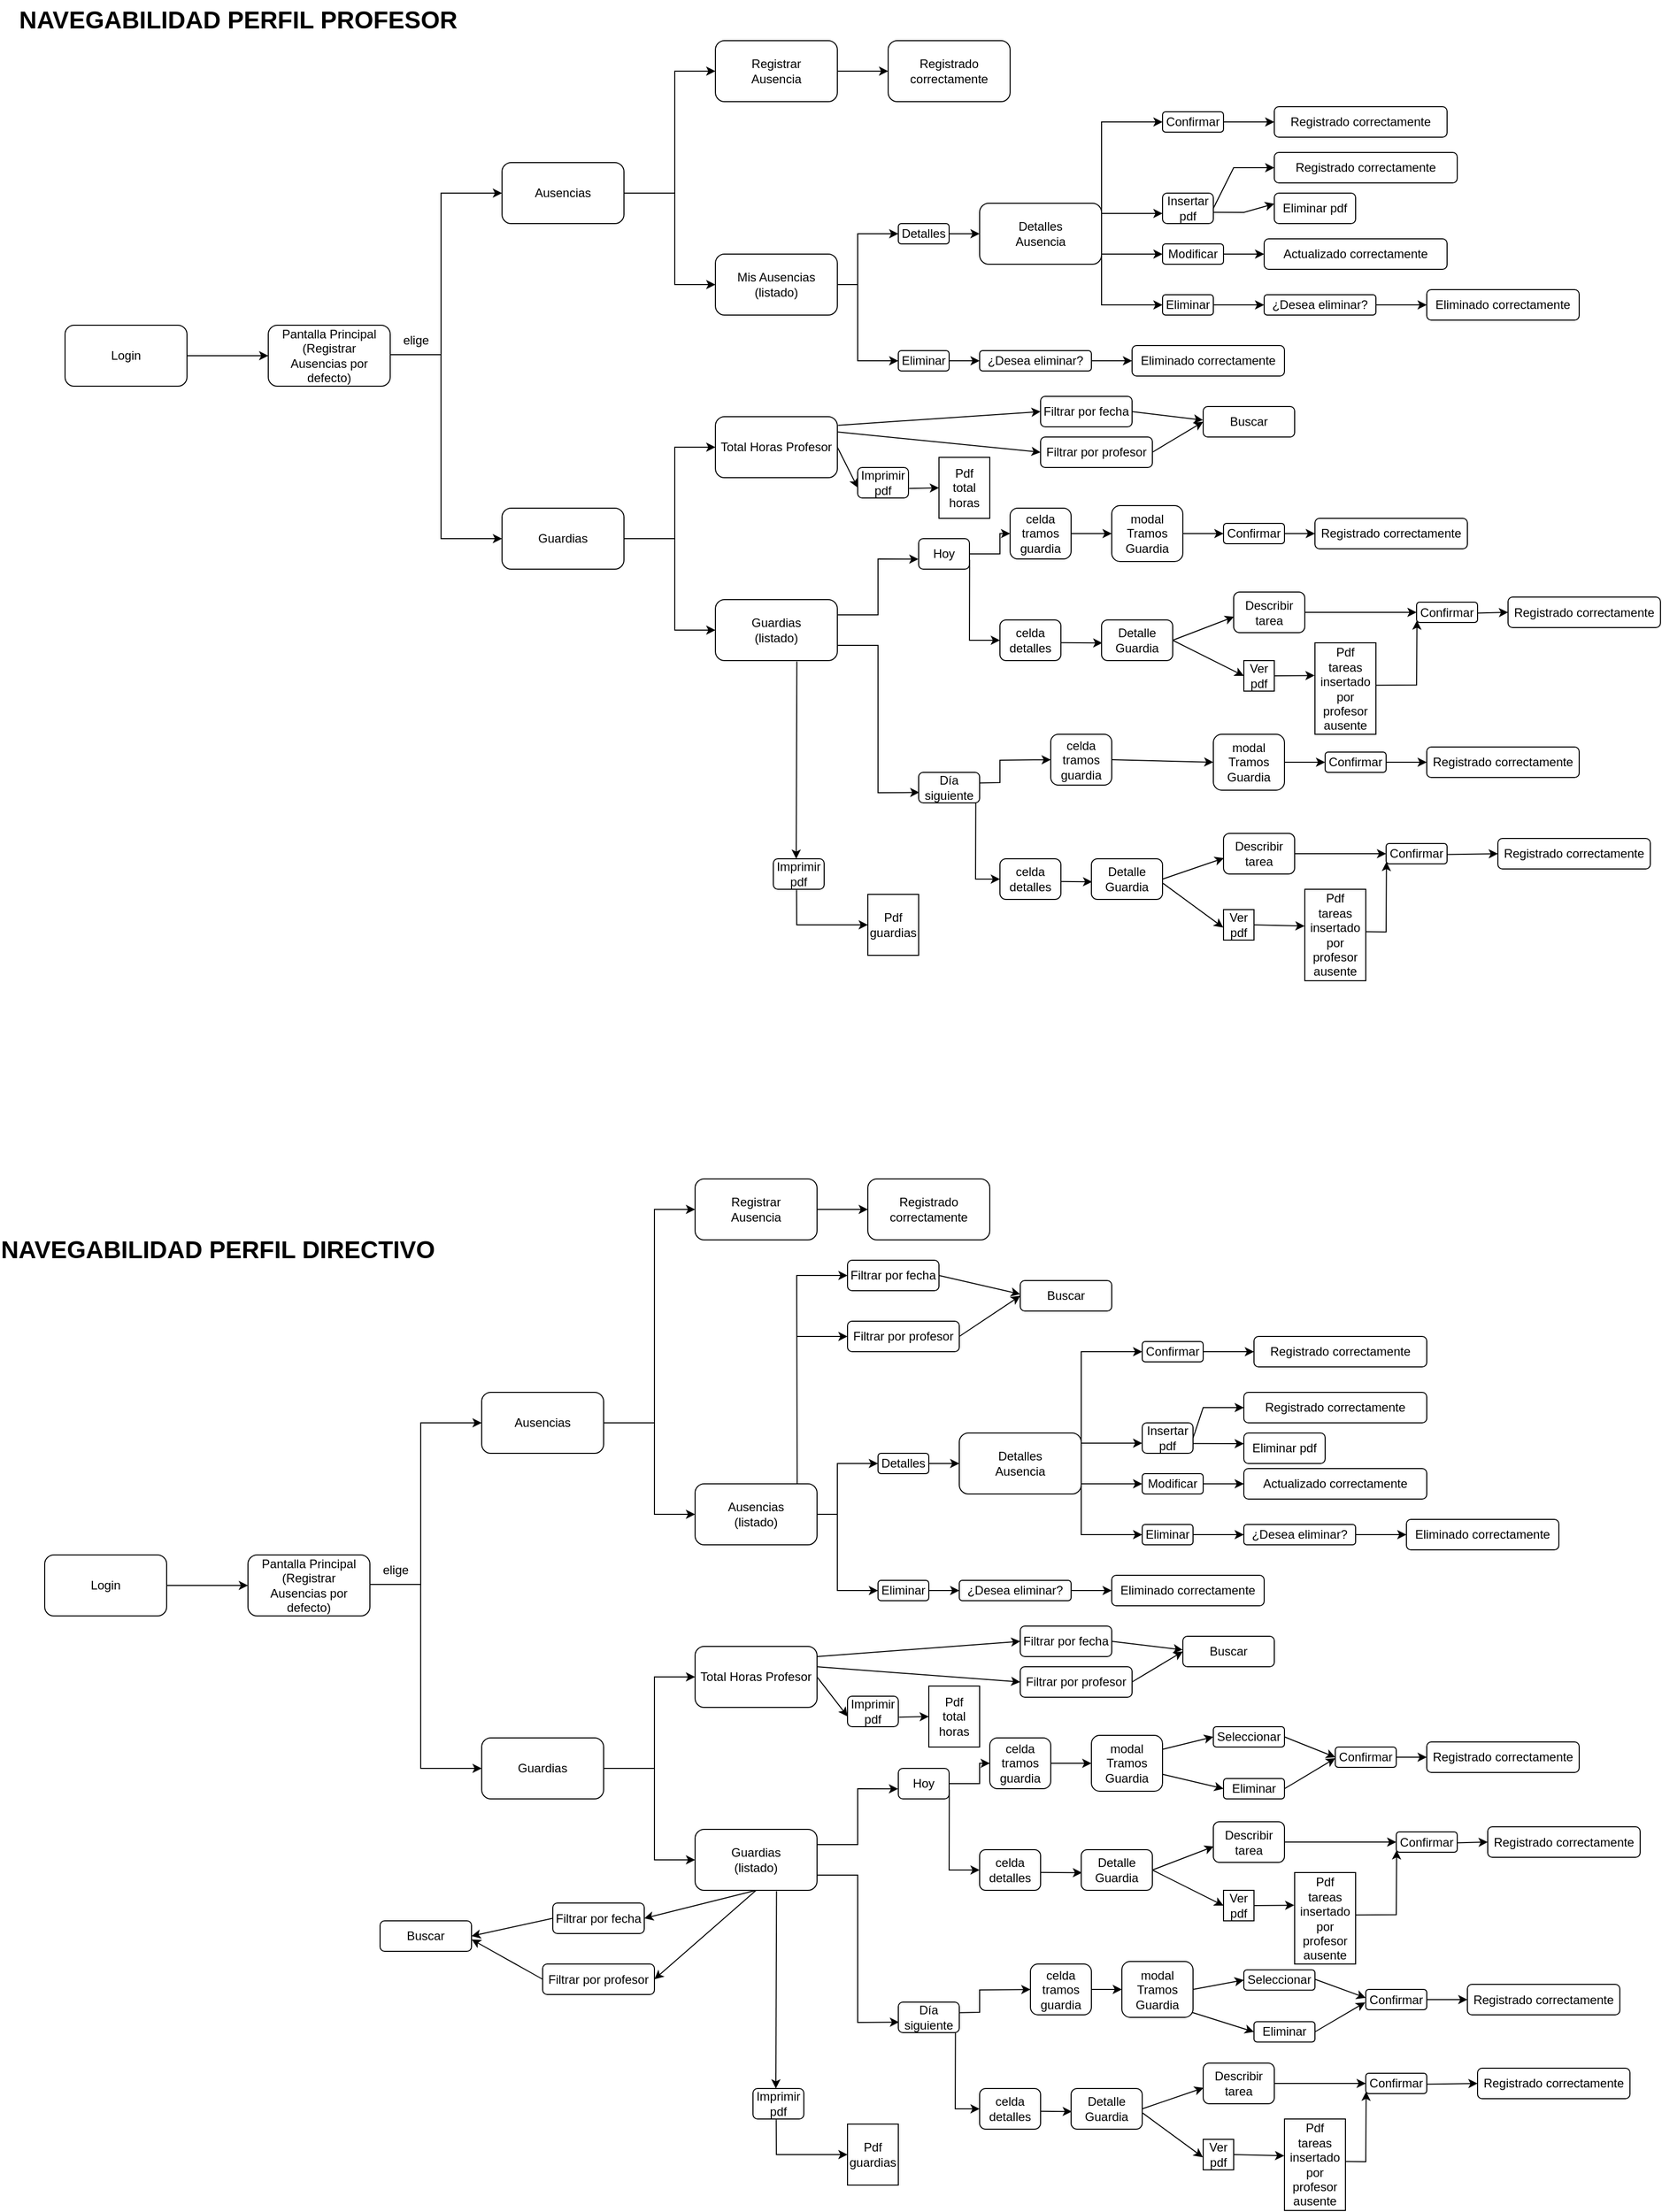 <mxfile version="26.2.13">
  <diagram name="Página-1" id="MFs6ydKTdMuxzhaCh-tt">
    <mxGraphModel dx="2088" dy="1138" grid="1" gridSize="10" guides="1" tooltips="1" connect="1" arrows="1" fold="1" page="1" pageScale="1" pageWidth="1654" pageHeight="1169" background="#FFFFFF" math="0" shadow="0">
      <root>
        <mxCell id="0" />
        <mxCell id="1" parent="0" />
        <mxCell id="GkVGKFVJyvjtUIZakYLx-1" value="Login" style="rounded=1;whiteSpace=wrap;html=1;" vertex="1" parent="1">
          <mxGeometry x="80" y="360" width="120" height="60" as="geometry" />
        </mxCell>
        <mxCell id="GkVGKFVJyvjtUIZakYLx-3" value="" style="endArrow=classic;html=1;rounded=0;exitX=1;exitY=0.5;exitDx=0;exitDy=0;" edge="1" parent="1" source="GkVGKFVJyvjtUIZakYLx-1" target="GkVGKFVJyvjtUIZakYLx-4">
          <mxGeometry width="50" height="50" relative="1" as="geometry">
            <mxPoint x="210" y="240" as="sourcePoint" />
            <mxPoint x="280" y="150" as="targetPoint" />
          </mxGeometry>
        </mxCell>
        <mxCell id="GkVGKFVJyvjtUIZakYLx-4" value="Pantalla Principal (Registrar&lt;div&gt;Ausencias por defecto)&lt;/div&gt;" style="rounded=1;whiteSpace=wrap;html=1;" vertex="1" parent="1">
          <mxGeometry x="280" y="360" width="120" height="60" as="geometry" />
        </mxCell>
        <mxCell id="GkVGKFVJyvjtUIZakYLx-5" value="" style="endArrow=classic;html=1;rounded=0;" edge="1" parent="1" target="GkVGKFVJyvjtUIZakYLx-6">
          <mxGeometry width="50" height="50" relative="1" as="geometry">
            <mxPoint x="400" y="389" as="sourcePoint" />
            <mxPoint x="510" y="389.41" as="targetPoint" />
            <Array as="points">
              <mxPoint x="450" y="389" />
              <mxPoint x="450" y="230" />
            </Array>
          </mxGeometry>
        </mxCell>
        <mxCell id="GkVGKFVJyvjtUIZakYLx-6" value="Ausencias" style="rounded=1;whiteSpace=wrap;html=1;" vertex="1" parent="1">
          <mxGeometry x="510" y="200" width="120" height="60" as="geometry" />
        </mxCell>
        <mxCell id="GkVGKFVJyvjtUIZakYLx-7" value="elige" style="text;html=1;align=center;verticalAlign=middle;resizable=0;points=[];autosize=1;strokeColor=none;fillColor=none;" vertex="1" parent="1">
          <mxGeometry x="400" y="360" width="50" height="30" as="geometry" />
        </mxCell>
        <mxCell id="GkVGKFVJyvjtUIZakYLx-11" value="" style="endArrow=classic;html=1;rounded=0;exitX=0.999;exitY=0.964;exitDx=0;exitDy=0;exitPerimeter=0;entryX=0;entryY=0.5;entryDx=0;entryDy=0;" edge="1" parent="1" source="GkVGKFVJyvjtUIZakYLx-7" target="GkVGKFVJyvjtUIZakYLx-12">
          <mxGeometry width="50" height="50" relative="1" as="geometry">
            <mxPoint x="450" y="389" as="sourcePoint" />
            <mxPoint x="500" y="480" as="targetPoint" />
            <Array as="points">
              <mxPoint x="450" y="570" />
            </Array>
          </mxGeometry>
        </mxCell>
        <mxCell id="GkVGKFVJyvjtUIZakYLx-12" value="Guardias" style="rounded=1;whiteSpace=wrap;html=1;" vertex="1" parent="1">
          <mxGeometry x="510" y="540" width="120" height="60" as="geometry" />
        </mxCell>
        <mxCell id="GkVGKFVJyvjtUIZakYLx-13" value="Registrar&lt;div&gt;Ausencia&lt;/div&gt;" style="rounded=1;whiteSpace=wrap;html=1;" vertex="1" parent="1">
          <mxGeometry x="720" y="80" width="120" height="60" as="geometry" />
        </mxCell>
        <mxCell id="GkVGKFVJyvjtUIZakYLx-14" value="" style="endArrow=classic;html=1;rounded=0;exitX=1;exitY=0.5;exitDx=0;exitDy=0;entryX=0;entryY=0.5;entryDx=0;entryDy=0;" edge="1" parent="1" source="GkVGKFVJyvjtUIZakYLx-6" target="GkVGKFVJyvjtUIZakYLx-13">
          <mxGeometry width="50" height="50" relative="1" as="geometry">
            <mxPoint x="780" y="280" as="sourcePoint" />
            <mxPoint x="720" y="230" as="targetPoint" />
            <Array as="points">
              <mxPoint x="680" y="230" />
              <mxPoint x="680" y="110" />
            </Array>
          </mxGeometry>
        </mxCell>
        <mxCell id="GkVGKFVJyvjtUIZakYLx-15" value="Registrado&lt;div&gt;correctamente&lt;/div&gt;" style="rounded=1;whiteSpace=wrap;html=1;" vertex="1" parent="1">
          <mxGeometry x="890" y="80" width="120" height="60" as="geometry" />
        </mxCell>
        <mxCell id="GkVGKFVJyvjtUIZakYLx-16" value="" style="endArrow=classic;html=1;rounded=0;exitX=1;exitY=0.5;exitDx=0;exitDy=0;entryX=0;entryY=0.5;entryDx=0;entryDy=0;" edge="1" parent="1" source="GkVGKFVJyvjtUIZakYLx-13" target="GkVGKFVJyvjtUIZakYLx-15">
          <mxGeometry width="50" height="50" relative="1" as="geometry">
            <mxPoint x="990" y="110" as="sourcePoint" />
            <mxPoint x="1040" y="60" as="targetPoint" />
          </mxGeometry>
        </mxCell>
        <mxCell id="GkVGKFVJyvjtUIZakYLx-17" value="Mis Ausencias&lt;div&gt;(listado)&lt;/div&gt;" style="rounded=1;whiteSpace=wrap;html=1;" vertex="1" parent="1">
          <mxGeometry x="720" y="290" width="120" height="60" as="geometry" />
        </mxCell>
        <mxCell id="GkVGKFVJyvjtUIZakYLx-18" value="" style="endArrow=classic;html=1;rounded=0;entryX=0;entryY=0.5;entryDx=0;entryDy=0;" edge="1" parent="1" target="GkVGKFVJyvjtUIZakYLx-17">
          <mxGeometry width="50" height="50" relative="1" as="geometry">
            <mxPoint x="680" y="230" as="sourcePoint" />
            <mxPoint x="900" y="180" as="targetPoint" />
            <Array as="points">
              <mxPoint x="680" y="320" />
            </Array>
          </mxGeometry>
        </mxCell>
        <mxCell id="GkVGKFVJyvjtUIZakYLx-21" value="" style="endArrow=classic;html=1;rounded=0;exitX=1;exitY=0.5;exitDx=0;exitDy=0;entryX=0;entryY=0.5;entryDx=0;entryDy=0;entryPerimeter=0;" edge="1" parent="1" source="GkVGKFVJyvjtUIZakYLx-17" target="GkVGKFVJyvjtUIZakYLx-26">
          <mxGeometry width="50" height="50" relative="1" as="geometry">
            <mxPoint x="1000" y="320" as="sourcePoint" />
            <mxPoint x="900" y="270.0" as="targetPoint" />
            <Array as="points">
              <mxPoint x="860" y="320" />
              <mxPoint x="860" y="270" />
            </Array>
          </mxGeometry>
        </mxCell>
        <mxCell id="GkVGKFVJyvjtUIZakYLx-22" value="" style="endArrow=classic;html=1;rounded=0;entryX=0;entryY=0.5;entryDx=0;entryDy=0;" edge="1" parent="1" target="GkVGKFVJyvjtUIZakYLx-27">
          <mxGeometry width="50" height="50" relative="1" as="geometry">
            <mxPoint x="860" y="320" as="sourcePoint" />
            <mxPoint x="900" y="370" as="targetPoint" />
            <Array as="points">
              <mxPoint x="860" y="395" />
            </Array>
          </mxGeometry>
        </mxCell>
        <mxCell id="GkVGKFVJyvjtUIZakYLx-26" value="Detalles" style="rounded=1;whiteSpace=wrap;html=1;" vertex="1" parent="1">
          <mxGeometry x="900" y="260" width="50" height="20" as="geometry" />
        </mxCell>
        <mxCell id="GkVGKFVJyvjtUIZakYLx-27" value="Eliminar" style="rounded=1;whiteSpace=wrap;html=1;" vertex="1" parent="1">
          <mxGeometry x="900" y="385" width="50" height="20" as="geometry" />
        </mxCell>
        <mxCell id="GkVGKFVJyvjtUIZakYLx-28" value="" style="endArrow=classic;html=1;rounded=0;exitX=1;exitY=0.5;exitDx=0;exitDy=0;entryX=0;entryY=0.5;entryDx=0;entryDy=0;" edge="1" parent="1" source="GkVGKFVJyvjtUIZakYLx-26" target="GkVGKFVJyvjtUIZakYLx-29">
          <mxGeometry width="50" height="50" relative="1" as="geometry">
            <mxPoint x="950" y="280" as="sourcePoint" />
            <mxPoint x="990" y="270" as="targetPoint" />
          </mxGeometry>
        </mxCell>
        <mxCell id="GkVGKFVJyvjtUIZakYLx-29" value="Detalles&lt;div&gt;Ausencia&lt;/div&gt;" style="rounded=1;whiteSpace=wrap;html=1;" vertex="1" parent="1">
          <mxGeometry x="980" y="240" width="120" height="60" as="geometry" />
        </mxCell>
        <mxCell id="GkVGKFVJyvjtUIZakYLx-30" value="" style="endArrow=classic;html=1;rounded=0;exitX=1;exitY=0.25;exitDx=0;exitDy=0;entryX=0;entryY=0.5;entryDx=0;entryDy=0;" edge="1" parent="1" source="GkVGKFVJyvjtUIZakYLx-29" target="GkVGKFVJyvjtUIZakYLx-34">
          <mxGeometry width="50" height="50" relative="1" as="geometry">
            <mxPoint x="1040" y="290" as="sourcePoint" />
            <mxPoint x="1160" y="200" as="targetPoint" />
            <Array as="points">
              <mxPoint x="1100" y="160" />
            </Array>
          </mxGeometry>
        </mxCell>
        <mxCell id="GkVGKFVJyvjtUIZakYLx-31" value="" style="endArrow=classic;html=1;rounded=0;" edge="1" parent="1">
          <mxGeometry width="50" height="50" relative="1" as="geometry">
            <mxPoint x="1100" y="250" as="sourcePoint" />
            <mxPoint x="1160" y="250" as="targetPoint" />
          </mxGeometry>
        </mxCell>
        <mxCell id="GkVGKFVJyvjtUIZakYLx-32" value="" style="endArrow=classic;html=1;rounded=0;entryX=0;entryY=0.5;entryDx=0;entryDy=0;" edge="1" parent="1" target="GkVGKFVJyvjtUIZakYLx-36">
          <mxGeometry width="50" height="50" relative="1" as="geometry">
            <mxPoint x="1100" y="290" as="sourcePoint" />
            <mxPoint x="1160" y="290" as="targetPoint" />
          </mxGeometry>
        </mxCell>
        <mxCell id="GkVGKFVJyvjtUIZakYLx-33" value="" style="endArrow=classic;html=1;rounded=0;exitX=1;exitY=0.75;exitDx=0;exitDy=0;entryX=0;entryY=0.5;entryDx=0;entryDy=0;" edge="1" parent="1" source="GkVGKFVJyvjtUIZakYLx-29" target="GkVGKFVJyvjtUIZakYLx-37">
          <mxGeometry width="50" height="50" relative="1" as="geometry">
            <mxPoint x="1110" y="330" as="sourcePoint" />
            <mxPoint x="1160" y="340" as="targetPoint" />
            <Array as="points">
              <mxPoint x="1100" y="340" />
            </Array>
          </mxGeometry>
        </mxCell>
        <mxCell id="GkVGKFVJyvjtUIZakYLx-34" value="Confirmar" style="rounded=1;whiteSpace=wrap;html=1;" vertex="1" parent="1">
          <mxGeometry x="1160" y="150" width="60" height="20" as="geometry" />
        </mxCell>
        <mxCell id="GkVGKFVJyvjtUIZakYLx-35" value="Insertar&lt;div&gt;pdf&lt;/div&gt;" style="rounded=1;whiteSpace=wrap;html=1;" vertex="1" parent="1">
          <mxGeometry x="1160" y="230" width="50" height="30" as="geometry" />
        </mxCell>
        <mxCell id="GkVGKFVJyvjtUIZakYLx-36" value="Modificar" style="rounded=1;whiteSpace=wrap;html=1;" vertex="1" parent="1">
          <mxGeometry x="1160" y="280" width="60" height="20" as="geometry" />
        </mxCell>
        <mxCell id="GkVGKFVJyvjtUIZakYLx-37" value="Eliminar" style="rounded=1;whiteSpace=wrap;html=1;" vertex="1" parent="1">
          <mxGeometry x="1160" y="330" width="50" height="20" as="geometry" />
        </mxCell>
        <mxCell id="GkVGKFVJyvjtUIZakYLx-38" value="Registrado&amp;nbsp;&lt;span style=&quot;background-color: transparent; color: light-dark(rgb(0, 0, 0), rgb(255, 255, 255));&quot;&gt;correctamente&lt;/span&gt;" style="rounded=1;whiteSpace=wrap;html=1;" vertex="1" parent="1">
          <mxGeometry x="1270" y="145" width="170" height="30" as="geometry" />
        </mxCell>
        <mxCell id="GkVGKFVJyvjtUIZakYLx-39" value="" style="endArrow=classic;html=1;rounded=0;exitX=1;exitY=0.5;exitDx=0;exitDy=0;entryX=0;entryY=0.5;entryDx=0;entryDy=0;" edge="1" parent="1" source="GkVGKFVJyvjtUIZakYLx-34" target="GkVGKFVJyvjtUIZakYLx-38">
          <mxGeometry width="50" height="50" relative="1" as="geometry">
            <mxPoint x="1090" y="260" as="sourcePoint" />
            <mxPoint x="1140" y="210" as="targetPoint" />
          </mxGeometry>
        </mxCell>
        <mxCell id="GkVGKFVJyvjtUIZakYLx-40" value="" style="endArrow=classic;html=1;rounded=0;exitX=1;exitY=0.5;exitDx=0;exitDy=0;entryX=0;entryY=0.5;entryDx=0;entryDy=0;" edge="1" target="GkVGKFVJyvjtUIZakYLx-41" parent="1" source="GkVGKFVJyvjtUIZakYLx-35">
          <mxGeometry width="50" height="50" relative="1" as="geometry">
            <mxPoint x="1210" y="250" as="sourcePoint" />
            <mxPoint x="1130" y="260" as="targetPoint" />
            <Array as="points">
              <mxPoint x="1230" y="205" />
            </Array>
          </mxGeometry>
        </mxCell>
        <mxCell id="GkVGKFVJyvjtUIZakYLx-41" value="Registrado&amp;nbsp;&lt;span style=&quot;color: light-dark(rgb(0, 0, 0), rgb(255, 255, 255)); background-color: transparent;&quot;&gt;correctamente&lt;/span&gt;" style="rounded=1;whiteSpace=wrap;html=1;" vertex="1" parent="1">
          <mxGeometry x="1270" y="190" width="180" height="30" as="geometry" />
        </mxCell>
        <mxCell id="GkVGKFVJyvjtUIZakYLx-42" value="" style="endArrow=classic;html=1;rounded=0;exitX=1;exitY=0.5;exitDx=0;exitDy=0;entryX=0;entryY=0.5;entryDx=0;entryDy=0;" edge="1" target="GkVGKFVJyvjtUIZakYLx-43" parent="1">
          <mxGeometry width="50" height="50" relative="1" as="geometry">
            <mxPoint x="1220" y="290" as="sourcePoint" />
            <mxPoint x="1140" y="300" as="targetPoint" />
          </mxGeometry>
        </mxCell>
        <mxCell id="GkVGKFVJyvjtUIZakYLx-43" value="Actualizado&amp;nbsp;&lt;span style=&quot;background-color: transparent; color: light-dark(rgb(0, 0, 0), rgb(255, 255, 255));&quot;&gt;correctamente&lt;/span&gt;" style="rounded=1;whiteSpace=wrap;html=1;" vertex="1" parent="1">
          <mxGeometry x="1260" y="275" width="180" height="30" as="geometry" />
        </mxCell>
        <mxCell id="GkVGKFVJyvjtUIZakYLx-44" value="" style="endArrow=classic;html=1;rounded=0;entryX=0;entryY=0.5;entryDx=0;entryDy=0;exitX=1;exitY=0.5;exitDx=0;exitDy=0;" edge="1" target="GkVGKFVJyvjtUIZakYLx-45" parent="1" source="GkVGKFVJyvjtUIZakYLx-48">
          <mxGeometry width="50" height="50" relative="1" as="geometry">
            <mxPoint x="1310" y="355" as="sourcePoint" />
            <mxPoint x="1140" y="365" as="targetPoint" />
          </mxGeometry>
        </mxCell>
        <mxCell id="GkVGKFVJyvjtUIZakYLx-45" value="Eliminado&amp;nbsp;&lt;span style=&quot;background-color: transparent; color: light-dark(rgb(0, 0, 0), rgb(255, 255, 255));&quot;&gt;correctamente&lt;/span&gt;" style="rounded=1;whiteSpace=wrap;html=1;" vertex="1" parent="1">
          <mxGeometry x="1420" y="325" width="150" height="30" as="geometry" />
        </mxCell>
        <mxCell id="GkVGKFVJyvjtUIZakYLx-47" value="" style="endArrow=classic;html=1;rounded=0;exitX=1;exitY=0.5;exitDx=0;exitDy=0;entryX=0;entryY=0.5;entryDx=0;entryDy=0;" edge="1" target="GkVGKFVJyvjtUIZakYLx-48" parent="1" source="GkVGKFVJyvjtUIZakYLx-37">
          <mxGeometry width="50" height="50" relative="1" as="geometry">
            <mxPoint x="1140" y="440" as="sourcePoint" />
            <mxPoint x="1180" y="440" as="targetPoint" />
          </mxGeometry>
        </mxCell>
        <mxCell id="GkVGKFVJyvjtUIZakYLx-48" value="¿Desea eliminar?" style="rounded=1;whiteSpace=wrap;html=1;" vertex="1" parent="1">
          <mxGeometry x="1260" y="330" width="110" height="20" as="geometry" />
        </mxCell>
        <mxCell id="GkVGKFVJyvjtUIZakYLx-49" value="" style="endArrow=classic;html=1;rounded=0;exitX=1;exitY=0.5;exitDx=0;exitDy=0;entryX=0;entryY=0.5;entryDx=0;entryDy=0;" edge="1" target="GkVGKFVJyvjtUIZakYLx-50" parent="1" source="GkVGKFVJyvjtUIZakYLx-27">
          <mxGeometry width="50" height="50" relative="1" as="geometry">
            <mxPoint x="1010" y="395" as="sourcePoint" />
            <mxPoint x="980" y="495" as="targetPoint" />
          </mxGeometry>
        </mxCell>
        <mxCell id="GkVGKFVJyvjtUIZakYLx-50" value="¿Desea eliminar?" style="rounded=1;whiteSpace=wrap;html=1;" vertex="1" parent="1">
          <mxGeometry x="980" y="385" width="110" height="20" as="geometry" />
        </mxCell>
        <mxCell id="GkVGKFVJyvjtUIZakYLx-51" value="" style="endArrow=classic;html=1;rounded=0;entryX=0;entryY=0.5;entryDx=0;entryDy=0;exitX=1;exitY=0.5;exitDx=0;exitDy=0;" edge="1" source="GkVGKFVJyvjtUIZakYLx-50" target="GkVGKFVJyvjtUIZakYLx-52" parent="1">
          <mxGeometry width="50" height="50" relative="1" as="geometry">
            <mxPoint x="1110" y="410" as="sourcePoint" />
            <mxPoint x="940" y="420" as="targetPoint" />
          </mxGeometry>
        </mxCell>
        <mxCell id="GkVGKFVJyvjtUIZakYLx-52" value="Eliminado&amp;nbsp;&lt;span style=&quot;background-color: transparent; color: light-dark(rgb(0, 0, 0), rgb(255, 255, 255));&quot;&gt;correctamente&lt;/span&gt;" style="rounded=1;whiteSpace=wrap;html=1;" vertex="1" parent="1">
          <mxGeometry x="1130" y="380" width="150" height="30" as="geometry" />
        </mxCell>
        <mxCell id="GkVGKFVJyvjtUIZakYLx-53" value="" style="endArrow=classic;html=1;rounded=0;exitX=1;exitY=0.5;exitDx=0;exitDy=0;entryX=0;entryY=0.5;entryDx=0;entryDy=0;" edge="1" target="GkVGKFVJyvjtUIZakYLx-55" parent="1" source="GkVGKFVJyvjtUIZakYLx-12">
          <mxGeometry width="50" height="50" relative="1" as="geometry">
            <mxPoint x="630" y="570" as="sourcePoint" />
            <mxPoint x="720" y="570" as="targetPoint" />
            <Array as="points">
              <mxPoint x="680" y="570" />
              <mxPoint x="680" y="480" />
            </Array>
          </mxGeometry>
        </mxCell>
        <mxCell id="GkVGKFVJyvjtUIZakYLx-54" value="" style="endArrow=classic;html=1;rounded=0;entryX=0;entryY=0.5;entryDx=0;entryDy=0;" edge="1" target="GkVGKFVJyvjtUIZakYLx-56" parent="1">
          <mxGeometry width="50" height="50" relative="1" as="geometry">
            <mxPoint x="680" y="570" as="sourcePoint" />
            <mxPoint x="900" y="520" as="targetPoint" />
            <Array as="points">
              <mxPoint x="680" y="660" />
            </Array>
          </mxGeometry>
        </mxCell>
        <mxCell id="GkVGKFVJyvjtUIZakYLx-55" value="Total Horas Profesor" style="rounded=1;whiteSpace=wrap;html=1;" vertex="1" parent="1">
          <mxGeometry x="720" y="450" width="120" height="60" as="geometry" />
        </mxCell>
        <mxCell id="GkVGKFVJyvjtUIZakYLx-56" value="Guardias&lt;br&gt;&lt;div&gt;(listado)&lt;/div&gt;" style="rounded=1;whiteSpace=wrap;html=1;" vertex="1" parent="1">
          <mxGeometry x="720" y="630" width="120" height="60" as="geometry" />
        </mxCell>
        <mxCell id="GkVGKFVJyvjtUIZakYLx-57" value="" style="endArrow=classic;html=1;rounded=0;exitX=1;exitY=0.5;exitDx=0;exitDy=0;entryX=0.002;entryY=0.663;entryDx=0;entryDy=0;entryPerimeter=0;" edge="1" parent="1" source="GkVGKFVJyvjtUIZakYLx-55" target="GkVGKFVJyvjtUIZakYLx-58">
          <mxGeometry width="50" height="50" relative="1" as="geometry">
            <mxPoint x="840" y="480" as="sourcePoint" />
            <mxPoint x="900" y="480" as="targetPoint" />
          </mxGeometry>
        </mxCell>
        <mxCell id="GkVGKFVJyvjtUIZakYLx-58" value="Imprimir&lt;div&gt;pdf&lt;/div&gt;" style="rounded=1;whiteSpace=wrap;html=1;" vertex="1" parent="1">
          <mxGeometry x="860" y="500" width="50" height="30" as="geometry" />
        </mxCell>
        <mxCell id="GkVGKFVJyvjtUIZakYLx-59" value="Pdf&lt;div&gt;total&lt;/div&gt;&lt;div&gt;horas&lt;/div&gt;" style="rounded=0;whiteSpace=wrap;html=1;" vertex="1" parent="1">
          <mxGeometry x="940" y="490" width="50" height="60" as="geometry" />
        </mxCell>
        <mxCell id="GkVGKFVJyvjtUIZakYLx-60" value="" style="endArrow=classic;html=1;rounded=0;exitX=1.014;exitY=0.687;exitDx=0;exitDy=0;exitPerimeter=0;entryX=0;entryY=0.5;entryDx=0;entryDy=0;" edge="1" parent="1" source="GkVGKFVJyvjtUIZakYLx-58" target="GkVGKFVJyvjtUIZakYLx-59">
          <mxGeometry width="50" height="50" relative="1" as="geometry">
            <mxPoint x="970" y="500" as="sourcePoint" />
            <mxPoint x="1030" y="500" as="targetPoint" />
          </mxGeometry>
        </mxCell>
        <mxCell id="GkVGKFVJyvjtUIZakYLx-61" value="" style="endArrow=classic;html=1;rounded=0;exitX=1;exitY=0.25;exitDx=0;exitDy=0;entryX=-0.005;entryY=0.671;entryDx=0;entryDy=0;entryPerimeter=0;" edge="1" parent="1" source="GkVGKFVJyvjtUIZakYLx-56" target="GkVGKFVJyvjtUIZakYLx-62">
          <mxGeometry width="50" height="50" relative="1" as="geometry">
            <mxPoint x="830" y="630" as="sourcePoint" />
            <mxPoint x="920" y="590" as="targetPoint" />
            <Array as="points">
              <mxPoint x="880" y="645" />
              <mxPoint x="880" y="590" />
            </Array>
          </mxGeometry>
        </mxCell>
        <mxCell id="GkVGKFVJyvjtUIZakYLx-62" value="Hoy" style="rounded=1;whiteSpace=wrap;html=1;" vertex="1" parent="1">
          <mxGeometry x="920" y="570" width="50" height="30" as="geometry" />
        </mxCell>
        <mxCell id="GkVGKFVJyvjtUIZakYLx-63" value="" style="endArrow=classic;html=1;rounded=0;exitX=1;exitY=0.75;exitDx=0;exitDy=0;entryX=0.012;entryY=0.657;entryDx=0;entryDy=0;entryPerimeter=0;" edge="1" parent="1" source="GkVGKFVJyvjtUIZakYLx-56" target="GkVGKFVJyvjtUIZakYLx-64">
          <mxGeometry width="50" height="50" relative="1" as="geometry">
            <mxPoint x="860" y="720" as="sourcePoint" />
            <mxPoint x="920" y="720" as="targetPoint" />
            <Array as="points">
              <mxPoint x="880" y="675" />
              <mxPoint x="880" y="820" />
            </Array>
          </mxGeometry>
        </mxCell>
        <mxCell id="GkVGKFVJyvjtUIZakYLx-64" value="Día&lt;div&gt;siguiente&lt;/div&gt;" style="rounded=1;whiteSpace=wrap;html=1;" vertex="1" parent="1">
          <mxGeometry x="920" y="800" width="60" height="30" as="geometry" />
        </mxCell>
        <mxCell id="GkVGKFVJyvjtUIZakYLx-69" value="" style="endArrow=classic;html=1;rounded=0;exitX=1;exitY=0.5;exitDx=0;exitDy=0;entryX=0;entryY=0.5;entryDx=0;entryDy=0;" edge="1" target="GkVGKFVJyvjtUIZakYLx-70" parent="1" source="GkVGKFVJyvjtUIZakYLx-62">
          <mxGeometry width="50" height="50" relative="1" as="geometry">
            <mxPoint x="990" y="575" as="sourcePoint" />
            <mxPoint x="1030" y="630" as="targetPoint" />
            <Array as="points">
              <mxPoint x="1000" y="585" />
              <mxPoint x="1000" y="565" />
            </Array>
          </mxGeometry>
        </mxCell>
        <mxCell id="GkVGKFVJyvjtUIZakYLx-70" value="celda&lt;div&gt;tramos&lt;/div&gt;&lt;div&gt;guardia&lt;/div&gt;" style="rounded=1;whiteSpace=wrap;html=1;" vertex="1" parent="1">
          <mxGeometry x="1010" y="540" width="60" height="50" as="geometry" />
        </mxCell>
        <mxCell id="GkVGKFVJyvjtUIZakYLx-71" value="" style="endArrow=classic;html=1;rounded=0;exitX=1.003;exitY=0.696;exitDx=0;exitDy=0;entryX=0;entryY=0.5;entryDx=0;entryDy=0;exitPerimeter=0;" edge="1" target="GkVGKFVJyvjtUIZakYLx-72" parent="1" source="GkVGKFVJyvjtUIZakYLx-62">
          <mxGeometry width="50" height="50" relative="1" as="geometry">
            <mxPoint x="970" y="575" as="sourcePoint" />
            <mxPoint x="1030" y="692.5" as="targetPoint" />
            <Array as="points">
              <mxPoint x="970" y="670" />
            </Array>
          </mxGeometry>
        </mxCell>
        <mxCell id="GkVGKFVJyvjtUIZakYLx-72" value="celda&lt;div&gt;detalles&lt;/div&gt;" style="rounded=1;whiteSpace=wrap;html=1;" vertex="1" parent="1">
          <mxGeometry x="1000" y="650" width="60" height="40" as="geometry" />
        </mxCell>
        <mxCell id="GkVGKFVJyvjtUIZakYLx-73" value="" style="endArrow=classic;html=1;rounded=0;exitX=1;exitY=0.5;exitDx=0;exitDy=0;entryX=0;entryY=0.5;entryDx=0;entryDy=0;" edge="1" target="GkVGKFVJyvjtUIZakYLx-74" parent="1" source="GkVGKFVJyvjtUIZakYLx-70">
          <mxGeometry width="50" height="50" relative="1" as="geometry">
            <mxPoint x="1090" y="605" as="sourcePoint" />
            <mxPoint x="1150" y="605" as="targetPoint" />
          </mxGeometry>
        </mxCell>
        <mxCell id="GkVGKFVJyvjtUIZakYLx-74" value="modal&lt;div&gt;Tramos&lt;/div&gt;&lt;div&gt;Guardia&lt;/div&gt;" style="rounded=1;whiteSpace=wrap;html=1;" vertex="1" parent="1">
          <mxGeometry x="1110" y="537.5" width="70" height="55" as="geometry" />
        </mxCell>
        <mxCell id="GkVGKFVJyvjtUIZakYLx-75" value="Confirmar" style="rounded=1;whiteSpace=wrap;html=1;" vertex="1" parent="1">
          <mxGeometry x="1220" y="555" width="60" height="20" as="geometry" />
        </mxCell>
        <mxCell id="GkVGKFVJyvjtUIZakYLx-76" value="" style="endArrow=classic;html=1;rounded=0;exitX=1;exitY=0.5;exitDx=0;exitDy=0;entryX=0;entryY=0.5;entryDx=0;entryDy=0;" edge="1" parent="1" source="GkVGKFVJyvjtUIZakYLx-74" target="GkVGKFVJyvjtUIZakYLx-75">
          <mxGeometry width="50" height="50" relative="1" as="geometry">
            <mxPoint x="1340" y="620" as="sourcePoint" />
            <mxPoint x="1390" y="570" as="targetPoint" />
          </mxGeometry>
        </mxCell>
        <mxCell id="GkVGKFVJyvjtUIZakYLx-77" value="" style="endArrow=classic;html=1;rounded=0;exitX=1;exitY=0.5;exitDx=0;exitDy=0;entryX=0;entryY=0.5;entryDx=0;entryDy=0;" edge="1" target="GkVGKFVJyvjtUIZakYLx-78" parent="1" source="GkVGKFVJyvjtUIZakYLx-75">
          <mxGeometry width="50" height="50" relative="1" as="geometry">
            <mxPoint x="1370" y="605" as="sourcePoint" />
            <mxPoint x="1290" y="615" as="targetPoint" />
          </mxGeometry>
        </mxCell>
        <mxCell id="GkVGKFVJyvjtUIZakYLx-78" value="Registrado&amp;nbsp;&lt;span style=&quot;background-color: transparent; color: light-dark(rgb(0, 0, 0), rgb(255, 255, 255));&quot;&gt;correctamente&lt;/span&gt;" style="rounded=1;whiteSpace=wrap;html=1;" vertex="1" parent="1">
          <mxGeometry x="1310" y="550" width="150" height="30" as="geometry" />
        </mxCell>
        <mxCell id="GkVGKFVJyvjtUIZakYLx-79" value="" style="endArrow=classic;html=1;rounded=0;exitX=0.994;exitY=0.56;exitDx=0;exitDy=0;entryX=0.011;entryY=0.566;entryDx=0;entryDy=0;entryPerimeter=0;exitPerimeter=0;" edge="1" target="GkVGKFVJyvjtUIZakYLx-80" parent="1" source="GkVGKFVJyvjtUIZakYLx-72">
          <mxGeometry width="50" height="50" relative="1" as="geometry">
            <mxPoint x="1120" y="670" as="sourcePoint" />
            <mxPoint x="1180" y="670" as="targetPoint" />
          </mxGeometry>
        </mxCell>
        <mxCell id="GkVGKFVJyvjtUIZakYLx-80" value="Detalle&lt;div&gt;Guardia&lt;/div&gt;" style="rounded=1;whiteSpace=wrap;html=1;" vertex="1" parent="1">
          <mxGeometry x="1100" y="650" width="70" height="40" as="geometry" />
        </mxCell>
        <mxCell id="GkVGKFVJyvjtUIZakYLx-81" value="" style="endArrow=classic;html=1;rounded=0;exitX=1;exitY=0.5;exitDx=0;exitDy=0;entryX=0;entryY=0.5;entryDx=0;entryDy=0;" edge="1" source="GkVGKFVJyvjtUIZakYLx-80" target="GkVGKFVJyvjtUIZakYLx-82" parent="1">
          <mxGeometry width="50" height="50" relative="1" as="geometry">
            <mxPoint x="1250" y="690" as="sourcePoint" />
            <mxPoint x="1310" y="690" as="targetPoint" />
          </mxGeometry>
        </mxCell>
        <mxCell id="GkVGKFVJyvjtUIZakYLx-82" value="Ver&lt;div&gt;pdf&lt;/div&gt;" style="rounded=0;whiteSpace=wrap;html=1;" vertex="1" parent="1">
          <mxGeometry x="1240" y="690" width="30" height="30" as="geometry" />
        </mxCell>
        <mxCell id="GkVGKFVJyvjtUIZakYLx-83" value="" style="endArrow=classic;html=1;rounded=0;exitX=1;exitY=0.5;exitDx=0;exitDy=0;entryX=-0.006;entryY=0.357;entryDx=0;entryDy=0;entryPerimeter=0;" edge="1" target="GkVGKFVJyvjtUIZakYLx-84" parent="1" source="GkVGKFVJyvjtUIZakYLx-82">
          <mxGeometry width="50" height="50" relative="1" as="geometry">
            <mxPoint x="1330" y="670" as="sourcePoint" />
            <mxPoint x="1419" y="685" as="targetPoint" />
          </mxGeometry>
        </mxCell>
        <mxCell id="GkVGKFVJyvjtUIZakYLx-84" value="Pdf&lt;div&gt;tareas&lt;/div&gt;&lt;div&gt;insertado&lt;/div&gt;&lt;div&gt;por&lt;/div&gt;&lt;div&gt;profesor&lt;/div&gt;&lt;div&gt;ausente&lt;/div&gt;" style="rounded=0;whiteSpace=wrap;html=1;" vertex="1" parent="1">
          <mxGeometry x="1310" y="672.5" width="60" height="90" as="geometry" />
        </mxCell>
        <mxCell id="GkVGKFVJyvjtUIZakYLx-86" value="" style="endArrow=classic;html=1;rounded=0;exitX=0.457;exitY=1.02;exitDx=0;exitDy=0;entryX=0;entryY=0.5;entryDx=0;entryDy=0;exitPerimeter=0;" edge="1" source="GkVGKFVJyvjtUIZakYLx-109" target="GkVGKFVJyvjtUIZakYLx-87" parent="1">
          <mxGeometry width="50" height="50" relative="1" as="geometry">
            <mxPoint x="800" y="950" as="sourcePoint" />
            <mxPoint x="889" y="965" as="targetPoint" />
            <Array as="points">
              <mxPoint x="800" y="950" />
            </Array>
          </mxGeometry>
        </mxCell>
        <mxCell id="GkVGKFVJyvjtUIZakYLx-87" value="Pdf&lt;div&gt;guardias&lt;/div&gt;" style="rounded=0;whiteSpace=wrap;html=1;" vertex="1" parent="1">
          <mxGeometry x="870" y="920" width="50" height="60" as="geometry" />
        </mxCell>
        <mxCell id="GkVGKFVJyvjtUIZakYLx-88" value="celda&lt;div&gt;tramos&lt;/div&gt;&lt;div&gt;guardia&lt;/div&gt;" style="rounded=1;whiteSpace=wrap;html=1;" vertex="1" parent="1">
          <mxGeometry x="1050" y="762.5" width="60" height="50" as="geometry" />
        </mxCell>
        <mxCell id="GkVGKFVJyvjtUIZakYLx-89" value="celda&lt;div&gt;detalles&lt;/div&gt;" style="rounded=1;whiteSpace=wrap;html=1;" vertex="1" parent="1">
          <mxGeometry x="1000" y="885" width="60" height="40" as="geometry" />
        </mxCell>
        <mxCell id="GkVGKFVJyvjtUIZakYLx-90" value="" style="endArrow=classic;html=1;rounded=0;exitX=1;exitY=0.5;exitDx=0;exitDy=0;entryX=0;entryY=0.5;entryDx=0;entryDy=0;" edge="1" source="GkVGKFVJyvjtUIZakYLx-88" target="GkVGKFVJyvjtUIZakYLx-91" parent="1">
          <mxGeometry width="50" height="50" relative="1" as="geometry">
            <mxPoint x="1090" y="840" as="sourcePoint" />
            <mxPoint x="1150" y="840" as="targetPoint" />
          </mxGeometry>
        </mxCell>
        <mxCell id="GkVGKFVJyvjtUIZakYLx-91" value="modal&lt;div&gt;Tramos&lt;/div&gt;&lt;div&gt;Guardia&lt;/div&gt;" style="rounded=1;whiteSpace=wrap;html=1;" vertex="1" parent="1">
          <mxGeometry x="1210" y="762.5" width="70" height="55" as="geometry" />
        </mxCell>
        <mxCell id="GkVGKFVJyvjtUIZakYLx-92" value="Confirmar" style="rounded=1;whiteSpace=wrap;html=1;" vertex="1" parent="1">
          <mxGeometry x="1320" y="780" width="60" height="20" as="geometry" />
        </mxCell>
        <mxCell id="GkVGKFVJyvjtUIZakYLx-93" value="" style="endArrow=classic;html=1;rounded=0;exitX=1;exitY=0.5;exitDx=0;exitDy=0;entryX=0;entryY=0.5;entryDx=0;entryDy=0;" edge="1" source="GkVGKFVJyvjtUIZakYLx-91" target="GkVGKFVJyvjtUIZakYLx-92" parent="1">
          <mxGeometry width="50" height="50" relative="1" as="geometry">
            <mxPoint x="1340" y="855" as="sourcePoint" />
            <mxPoint x="1390" y="805" as="targetPoint" />
          </mxGeometry>
        </mxCell>
        <mxCell id="GkVGKFVJyvjtUIZakYLx-94" value="" style="endArrow=classic;html=1;rounded=0;exitX=1;exitY=0.5;exitDx=0;exitDy=0;entryX=0;entryY=0.5;entryDx=0;entryDy=0;" edge="1" source="GkVGKFVJyvjtUIZakYLx-92" target="GkVGKFVJyvjtUIZakYLx-95" parent="1">
          <mxGeometry width="50" height="50" relative="1" as="geometry">
            <mxPoint x="1370" y="840" as="sourcePoint" />
            <mxPoint x="1290" y="850" as="targetPoint" />
          </mxGeometry>
        </mxCell>
        <mxCell id="GkVGKFVJyvjtUIZakYLx-95" value="Registrado&amp;nbsp;&lt;span style=&quot;color: light-dark(rgb(0, 0, 0), rgb(255, 255, 255)); background-color: transparent;&quot;&gt;correctamente&lt;/span&gt;" style="rounded=1;whiteSpace=wrap;html=1;" vertex="1" parent="1">
          <mxGeometry x="1420" y="775" width="150" height="30" as="geometry" />
        </mxCell>
        <mxCell id="GkVGKFVJyvjtUIZakYLx-96" value="" style="endArrow=classic;html=1;rounded=0;exitX=0.994;exitY=0.56;exitDx=0;exitDy=0;entryX=0.011;entryY=0.566;entryDx=0;entryDy=0;entryPerimeter=0;exitPerimeter=0;" edge="1" source="GkVGKFVJyvjtUIZakYLx-89" target="GkVGKFVJyvjtUIZakYLx-97" parent="1">
          <mxGeometry width="50" height="50" relative="1" as="geometry">
            <mxPoint x="1120" y="905" as="sourcePoint" />
            <mxPoint x="1180" y="905" as="targetPoint" />
          </mxGeometry>
        </mxCell>
        <mxCell id="GkVGKFVJyvjtUIZakYLx-97" value="Detalle&lt;div&gt;Guardia&lt;/div&gt;" style="rounded=1;whiteSpace=wrap;html=1;" vertex="1" parent="1">
          <mxGeometry x="1090" y="885" width="70" height="40" as="geometry" />
        </mxCell>
        <mxCell id="GkVGKFVJyvjtUIZakYLx-103" value="" style="endArrow=classic;html=1;rounded=0;entryX=0;entryY=0.5;entryDx=0;entryDy=0;exitX=1.004;exitY=0.344;exitDx=0;exitDy=0;exitPerimeter=0;" edge="1" parent="1" source="GkVGKFVJyvjtUIZakYLx-64" target="GkVGKFVJyvjtUIZakYLx-88">
          <mxGeometry width="50" height="50" relative="1" as="geometry">
            <mxPoint x="980" y="810" as="sourcePoint" />
            <mxPoint x="1110" y="750" as="targetPoint" />
            <Array as="points">
              <mxPoint x="1000" y="810" />
              <mxPoint x="1000" y="788" />
            </Array>
          </mxGeometry>
        </mxCell>
        <mxCell id="GkVGKFVJyvjtUIZakYLx-104" value="" style="endArrow=classic;html=1;rounded=0;exitX=0.937;exitY=0.993;exitDx=0;exitDy=0;exitPerimeter=0;entryX=0;entryY=0.5;entryDx=0;entryDy=0;" edge="1" parent="1" source="GkVGKFVJyvjtUIZakYLx-64" target="GkVGKFVJyvjtUIZakYLx-89">
          <mxGeometry width="50" height="50" relative="1" as="geometry">
            <mxPoint x="1040" y="880" as="sourcePoint" />
            <mxPoint x="1090" y="830" as="targetPoint" />
            <Array as="points">
              <mxPoint x="976" y="905" />
            </Array>
          </mxGeometry>
        </mxCell>
        <mxCell id="GkVGKFVJyvjtUIZakYLx-105" value="NAVEGABILIDAD PERFIL PROFESOR" style="text;strokeColor=none;fillColor=none;html=1;fontSize=24;fontStyle=1;verticalAlign=middle;align=center;" vertex="1" parent="1">
          <mxGeometry x="200" y="40" width="100" height="40" as="geometry" />
        </mxCell>
        <mxCell id="GkVGKFVJyvjtUIZakYLx-107" value="" style="endArrow=classic;html=1;rounded=0;exitX=0.668;exitY=1.014;exitDx=0;exitDy=0;exitPerimeter=0;entryX=0.45;entryY=0;entryDx=0;entryDy=0;entryPerimeter=0;" edge="1" parent="1" source="GkVGKFVJyvjtUIZakYLx-56" target="GkVGKFVJyvjtUIZakYLx-109">
          <mxGeometry width="50" height="50" relative="1" as="geometry">
            <mxPoint x="680" y="660" as="sourcePoint" />
            <mxPoint x="800" y="880" as="targetPoint" />
          </mxGeometry>
        </mxCell>
        <mxCell id="GkVGKFVJyvjtUIZakYLx-109" value="Imprimir&lt;div&gt;pdf&lt;/div&gt;" style="rounded=1;whiteSpace=wrap;html=1;" vertex="1" parent="1">
          <mxGeometry x="777" y="885" width="50" height="30" as="geometry" />
        </mxCell>
        <mxCell id="GkVGKFVJyvjtUIZakYLx-110" value="" style="endArrow=classic;html=1;rounded=0;exitX=1;exitY=0.5;exitDx=0;exitDy=0;entryX=0.006;entryY=0.608;entryDx=0;entryDy=0;entryPerimeter=0;" edge="1" parent="1" source="GkVGKFVJyvjtUIZakYLx-80" target="GkVGKFVJyvjtUIZakYLx-112">
          <mxGeometry width="50" height="50" relative="1" as="geometry">
            <mxPoint x="1280" y="650" as="sourcePoint" />
            <mxPoint x="1290" y="660" as="targetPoint" />
          </mxGeometry>
        </mxCell>
        <mxCell id="GkVGKFVJyvjtUIZakYLx-112" value="Describir tarea" style="rounded=1;whiteSpace=wrap;html=1;" vertex="1" parent="1">
          <mxGeometry x="1230" y="622.5" width="70" height="40" as="geometry" />
        </mxCell>
        <mxCell id="GkVGKFVJyvjtUIZakYLx-113" value="Confirmar" style="rounded=1;whiteSpace=wrap;html=1;" vertex="1" parent="1">
          <mxGeometry x="1410" y="632.5" width="60" height="20" as="geometry" />
        </mxCell>
        <mxCell id="GkVGKFVJyvjtUIZakYLx-114" value="" style="endArrow=classic;html=1;rounded=0;exitX=1;exitY=0.5;exitDx=0;exitDy=0;entryX=0;entryY=0.5;entryDx=0;entryDy=0;" edge="1" target="GkVGKFVJyvjtUIZakYLx-113" parent="1" source="GkVGKFVJyvjtUIZakYLx-112">
          <mxGeometry width="50" height="50" relative="1" as="geometry">
            <mxPoint x="1360" y="652.5" as="sourcePoint" />
            <mxPoint x="1470" y="667.5" as="targetPoint" />
          </mxGeometry>
        </mxCell>
        <mxCell id="GkVGKFVJyvjtUIZakYLx-115" value="" style="endArrow=classic;html=1;rounded=0;exitX=1.008;exitY=0.464;exitDx=0;exitDy=0;entryX=0.006;entryY=0.903;entryDx=0;entryDy=0;exitPerimeter=0;entryPerimeter=0;" edge="1" parent="1" source="GkVGKFVJyvjtUIZakYLx-84" target="GkVGKFVJyvjtUIZakYLx-113">
          <mxGeometry width="50" height="50" relative="1" as="geometry">
            <mxPoint x="1500" y="700" as="sourcePoint" />
            <mxPoint x="1540" y="735" as="targetPoint" />
            <Array as="points">
              <mxPoint x="1410" y="714" />
            </Array>
          </mxGeometry>
        </mxCell>
        <mxCell id="GkVGKFVJyvjtUIZakYLx-116" value="Registrado&amp;nbsp;&lt;span style=&quot;background-color: transparent; color: light-dark(rgb(0, 0, 0), rgb(255, 255, 255));&quot;&gt;correctamente&lt;/span&gt;" style="rounded=1;whiteSpace=wrap;html=1;" vertex="1" parent="1">
          <mxGeometry x="1500" y="627.5" width="150" height="30" as="geometry" />
        </mxCell>
        <mxCell id="GkVGKFVJyvjtUIZakYLx-117" value="" style="endArrow=classic;html=1;rounded=0;exitX=0.999;exitY=0.539;exitDx=0;exitDy=0;entryX=0;entryY=0.5;entryDx=0;entryDy=0;exitPerimeter=0;" edge="1" target="GkVGKFVJyvjtUIZakYLx-116" parent="1" source="GkVGKFVJyvjtUIZakYLx-113">
          <mxGeometry width="50" height="50" relative="1" as="geometry">
            <mxPoint x="1470" y="642.5" as="sourcePoint" />
            <mxPoint x="1410" y="692.5" as="targetPoint" />
          </mxGeometry>
        </mxCell>
        <mxCell id="GkVGKFVJyvjtUIZakYLx-118" value="" style="endArrow=classic;html=1;rounded=0;entryX=-0.004;entryY=0.402;entryDx=0;entryDy=0;entryPerimeter=0;exitX=1;exitY=0.5;exitDx=0;exitDy=0;" edge="1" target="GkVGKFVJyvjtUIZakYLx-125" parent="1" source="GkVGKFVJyvjtUIZakYLx-128">
          <mxGeometry width="50" height="50" relative="1" as="geometry">
            <mxPoint x="1370" y="950" as="sourcePoint" />
            <mxPoint x="1499" y="922.5" as="targetPoint" />
          </mxGeometry>
        </mxCell>
        <mxCell id="GkVGKFVJyvjtUIZakYLx-119" value="Describir tarea" style="rounded=1;whiteSpace=wrap;html=1;" vertex="1" parent="1">
          <mxGeometry x="1220" y="860" width="70" height="40" as="geometry" />
        </mxCell>
        <mxCell id="GkVGKFVJyvjtUIZakYLx-120" value="Confirmar" style="rounded=1;whiteSpace=wrap;html=1;" vertex="1" parent="1">
          <mxGeometry x="1380" y="870" width="60" height="20" as="geometry" />
        </mxCell>
        <mxCell id="GkVGKFVJyvjtUIZakYLx-121" value="" style="endArrow=classic;html=1;rounded=0;exitX=1;exitY=0.5;exitDx=0;exitDy=0;entryX=0;entryY=0.5;entryDx=0;entryDy=0;" edge="1" source="GkVGKFVJyvjtUIZakYLx-119" target="GkVGKFVJyvjtUIZakYLx-120" parent="1">
          <mxGeometry width="50" height="50" relative="1" as="geometry">
            <mxPoint x="1440" y="890" as="sourcePoint" />
            <mxPoint x="1550" y="905" as="targetPoint" />
          </mxGeometry>
        </mxCell>
        <mxCell id="GkVGKFVJyvjtUIZakYLx-122" value="" style="endArrow=classic;html=1;rounded=0;exitX=1.008;exitY=0.464;exitDx=0;exitDy=0;entryX=0.006;entryY=0.903;entryDx=0;entryDy=0;exitPerimeter=0;entryPerimeter=0;" edge="1" source="GkVGKFVJyvjtUIZakYLx-125" target="GkVGKFVJyvjtUIZakYLx-120" parent="1">
          <mxGeometry width="50" height="50" relative="1" as="geometry">
            <mxPoint x="1580" y="937.5" as="sourcePoint" />
            <mxPoint x="1620" y="972.5" as="targetPoint" />
            <Array as="points">
              <mxPoint x="1380" y="957" />
            </Array>
          </mxGeometry>
        </mxCell>
        <mxCell id="GkVGKFVJyvjtUIZakYLx-123" value="" style="endArrow=classic;html=1;rounded=0;exitX=0.999;exitY=0.539;exitDx=0;exitDy=0;entryX=0;entryY=0.5;entryDx=0;entryDy=0;exitPerimeter=0;" edge="1" source="GkVGKFVJyvjtUIZakYLx-120" target="GkVGKFVJyvjtUIZakYLx-124" parent="1">
          <mxGeometry width="50" height="50" relative="1" as="geometry">
            <mxPoint x="1550" y="880" as="sourcePoint" />
            <mxPoint x="1490" y="930" as="targetPoint" />
          </mxGeometry>
        </mxCell>
        <mxCell id="GkVGKFVJyvjtUIZakYLx-124" value="Registrado&amp;nbsp;&lt;span style=&quot;background-color: transparent; color: light-dark(rgb(0, 0, 0), rgb(255, 255, 255));&quot;&gt;correctamente&lt;/span&gt;" style="rounded=1;whiteSpace=wrap;html=1;" vertex="1" parent="1">
          <mxGeometry x="1490" y="865" width="150" height="30" as="geometry" />
        </mxCell>
        <mxCell id="GkVGKFVJyvjtUIZakYLx-125" value="Pdf&lt;div&gt;tareas&lt;/div&gt;&lt;div&gt;insertado&lt;/div&gt;&lt;div&gt;por&lt;/div&gt;&lt;div&gt;profesor&lt;/div&gt;&lt;div&gt;ausente&lt;/div&gt;" style="rounded=0;whiteSpace=wrap;html=1;" vertex="1" parent="1">
          <mxGeometry x="1300" y="915" width="60" height="90" as="geometry" />
        </mxCell>
        <mxCell id="GkVGKFVJyvjtUIZakYLx-126" value="" style="endArrow=classic;html=1;rounded=0;exitX=1.008;exitY=0.605;exitDx=0;exitDy=0;entryX=-0.01;entryY=0.587;entryDx=0;entryDy=0;exitPerimeter=0;entryPerimeter=0;" edge="1" parent="1" source="GkVGKFVJyvjtUIZakYLx-97" target="GkVGKFVJyvjtUIZakYLx-128">
          <mxGeometry width="50" height="50" relative="1" as="geometry">
            <mxPoint x="1250" y="907.5" as="sourcePoint" />
            <mxPoint x="1320" y="942.5" as="targetPoint" />
          </mxGeometry>
        </mxCell>
        <mxCell id="GkVGKFVJyvjtUIZakYLx-127" value="" style="endArrow=classic;html=1;rounded=0;exitX=1;exitY=0.5;exitDx=0;exitDy=0;entryX=0.006;entryY=0.608;entryDx=0;entryDy=0;entryPerimeter=0;" edge="1" target="GkVGKFVJyvjtUIZakYLx-119" parent="1" source="GkVGKFVJyvjtUIZakYLx-97">
          <mxGeometry width="50" height="50" relative="1" as="geometry">
            <mxPoint x="1250" y="907.5" as="sourcePoint" />
            <mxPoint x="1370" y="897.5" as="targetPoint" />
          </mxGeometry>
        </mxCell>
        <mxCell id="GkVGKFVJyvjtUIZakYLx-128" value="Ver&lt;div&gt;pdf&lt;/div&gt;" style="rounded=0;whiteSpace=wrap;html=1;" vertex="1" parent="1">
          <mxGeometry x="1220" y="935" width="30" height="30" as="geometry" />
        </mxCell>
        <mxCell id="GkVGKFVJyvjtUIZakYLx-129" value="Login" style="rounded=1;whiteSpace=wrap;html=1;" vertex="1" parent="1">
          <mxGeometry x="60" y="1570" width="120" height="60" as="geometry" />
        </mxCell>
        <mxCell id="GkVGKFVJyvjtUIZakYLx-130" value="" style="endArrow=classic;html=1;rounded=0;exitX=1;exitY=0.5;exitDx=0;exitDy=0;" edge="1" source="GkVGKFVJyvjtUIZakYLx-129" target="GkVGKFVJyvjtUIZakYLx-131" parent="1">
          <mxGeometry width="50" height="50" relative="1" as="geometry">
            <mxPoint x="190" y="1450" as="sourcePoint" />
            <mxPoint x="260" y="1360" as="targetPoint" />
          </mxGeometry>
        </mxCell>
        <mxCell id="GkVGKFVJyvjtUIZakYLx-131" value="Pantalla Principal (Registrar&lt;div&gt;Ausencias por defecto)&lt;/div&gt;" style="rounded=1;whiteSpace=wrap;html=1;" vertex="1" parent="1">
          <mxGeometry x="260" y="1570" width="120" height="60" as="geometry" />
        </mxCell>
        <mxCell id="GkVGKFVJyvjtUIZakYLx-132" value="" style="endArrow=classic;html=1;rounded=0;" edge="1" target="GkVGKFVJyvjtUIZakYLx-133" parent="1">
          <mxGeometry width="50" height="50" relative="1" as="geometry">
            <mxPoint x="380" y="1599" as="sourcePoint" />
            <mxPoint x="490" y="1599.41" as="targetPoint" />
            <Array as="points">
              <mxPoint x="430" y="1599" />
              <mxPoint x="430" y="1440" />
            </Array>
          </mxGeometry>
        </mxCell>
        <mxCell id="GkVGKFVJyvjtUIZakYLx-133" value="Ausencias" style="rounded=1;whiteSpace=wrap;html=1;" vertex="1" parent="1">
          <mxGeometry x="490" y="1410" width="120" height="60" as="geometry" />
        </mxCell>
        <mxCell id="GkVGKFVJyvjtUIZakYLx-134" value="elige" style="text;html=1;align=center;verticalAlign=middle;resizable=0;points=[];autosize=1;strokeColor=none;fillColor=none;" vertex="1" parent="1">
          <mxGeometry x="380" y="1570" width="50" height="30" as="geometry" />
        </mxCell>
        <mxCell id="GkVGKFVJyvjtUIZakYLx-135" value="" style="endArrow=classic;html=1;rounded=0;exitX=0.999;exitY=0.964;exitDx=0;exitDy=0;exitPerimeter=0;entryX=0;entryY=0.5;entryDx=0;entryDy=0;" edge="1" source="GkVGKFVJyvjtUIZakYLx-134" target="GkVGKFVJyvjtUIZakYLx-136" parent="1">
          <mxGeometry width="50" height="50" relative="1" as="geometry">
            <mxPoint x="430" y="1599" as="sourcePoint" />
            <mxPoint x="480" y="1690" as="targetPoint" />
            <Array as="points">
              <mxPoint x="430" y="1780" />
            </Array>
          </mxGeometry>
        </mxCell>
        <mxCell id="GkVGKFVJyvjtUIZakYLx-136" value="Guardias" style="rounded=1;whiteSpace=wrap;html=1;" vertex="1" parent="1">
          <mxGeometry x="490" y="1750" width="120" height="60" as="geometry" />
        </mxCell>
        <mxCell id="GkVGKFVJyvjtUIZakYLx-137" value="Registrar&lt;div&gt;Ausencia&lt;/div&gt;" style="rounded=1;whiteSpace=wrap;html=1;" vertex="1" parent="1">
          <mxGeometry x="700" y="1200" width="120" height="60" as="geometry" />
        </mxCell>
        <mxCell id="GkVGKFVJyvjtUIZakYLx-138" value="" style="endArrow=classic;html=1;rounded=0;exitX=1;exitY=0.5;exitDx=0;exitDy=0;entryX=0;entryY=0.5;entryDx=0;entryDy=0;" edge="1" source="GkVGKFVJyvjtUIZakYLx-133" target="GkVGKFVJyvjtUIZakYLx-137" parent="1">
          <mxGeometry width="50" height="50" relative="1" as="geometry">
            <mxPoint x="760" y="1490" as="sourcePoint" />
            <mxPoint x="700" y="1440" as="targetPoint" />
            <Array as="points">
              <mxPoint x="660" y="1440" />
              <mxPoint x="660" y="1230" />
            </Array>
          </mxGeometry>
        </mxCell>
        <mxCell id="GkVGKFVJyvjtUIZakYLx-139" value="Registrado&lt;div&gt;correctamente&lt;/div&gt;" style="rounded=1;whiteSpace=wrap;html=1;" vertex="1" parent="1">
          <mxGeometry x="870" y="1200" width="120" height="60" as="geometry" />
        </mxCell>
        <mxCell id="GkVGKFVJyvjtUIZakYLx-140" value="" style="endArrow=classic;html=1;rounded=0;exitX=1;exitY=0.5;exitDx=0;exitDy=0;entryX=0;entryY=0.5;entryDx=0;entryDy=0;" edge="1" source="GkVGKFVJyvjtUIZakYLx-137" target="GkVGKFVJyvjtUIZakYLx-139" parent="1">
          <mxGeometry width="50" height="50" relative="1" as="geometry">
            <mxPoint x="970" y="1320" as="sourcePoint" />
            <mxPoint x="1020" y="1270" as="targetPoint" />
          </mxGeometry>
        </mxCell>
        <mxCell id="GkVGKFVJyvjtUIZakYLx-141" value="Ausencias&lt;div&gt;(listado)&lt;/div&gt;" style="rounded=1;whiteSpace=wrap;html=1;" vertex="1" parent="1">
          <mxGeometry x="700" y="1500" width="120" height="60" as="geometry" />
        </mxCell>
        <mxCell id="GkVGKFVJyvjtUIZakYLx-142" value="" style="endArrow=classic;html=1;rounded=0;entryX=0;entryY=0.5;entryDx=0;entryDy=0;" edge="1" target="GkVGKFVJyvjtUIZakYLx-141" parent="1">
          <mxGeometry width="50" height="50" relative="1" as="geometry">
            <mxPoint x="660" y="1440" as="sourcePoint" />
            <mxPoint x="880" y="1390" as="targetPoint" />
            <Array as="points">
              <mxPoint x="660" y="1530" />
            </Array>
          </mxGeometry>
        </mxCell>
        <mxCell id="GkVGKFVJyvjtUIZakYLx-143" value="" style="endArrow=classic;html=1;rounded=0;exitX=1;exitY=0.5;exitDx=0;exitDy=0;entryX=0;entryY=0.5;entryDx=0;entryDy=0;entryPerimeter=0;" edge="1" source="GkVGKFVJyvjtUIZakYLx-141" target="GkVGKFVJyvjtUIZakYLx-145" parent="1">
          <mxGeometry width="50" height="50" relative="1" as="geometry">
            <mxPoint x="980" y="1530" as="sourcePoint" />
            <mxPoint x="880" y="1480" as="targetPoint" />
            <Array as="points">
              <mxPoint x="840" y="1530" />
              <mxPoint x="840" y="1480" />
            </Array>
          </mxGeometry>
        </mxCell>
        <mxCell id="GkVGKFVJyvjtUIZakYLx-144" value="" style="endArrow=classic;html=1;rounded=0;entryX=0;entryY=0.5;entryDx=0;entryDy=0;" edge="1" target="GkVGKFVJyvjtUIZakYLx-146" parent="1">
          <mxGeometry width="50" height="50" relative="1" as="geometry">
            <mxPoint x="840" y="1530" as="sourcePoint" />
            <mxPoint x="880" y="1580" as="targetPoint" />
            <Array as="points">
              <mxPoint x="840" y="1605" />
            </Array>
          </mxGeometry>
        </mxCell>
        <mxCell id="GkVGKFVJyvjtUIZakYLx-145" value="Detalles" style="rounded=1;whiteSpace=wrap;html=1;" vertex="1" parent="1">
          <mxGeometry x="880" y="1470" width="50" height="20" as="geometry" />
        </mxCell>
        <mxCell id="GkVGKFVJyvjtUIZakYLx-146" value="Eliminar" style="rounded=1;whiteSpace=wrap;html=1;" vertex="1" parent="1">
          <mxGeometry x="880" y="1595" width="50" height="20" as="geometry" />
        </mxCell>
        <mxCell id="GkVGKFVJyvjtUIZakYLx-147" value="" style="endArrow=classic;html=1;rounded=0;exitX=1;exitY=0.5;exitDx=0;exitDy=0;entryX=0;entryY=0.5;entryDx=0;entryDy=0;" edge="1" source="GkVGKFVJyvjtUIZakYLx-145" target="GkVGKFVJyvjtUIZakYLx-148" parent="1">
          <mxGeometry width="50" height="50" relative="1" as="geometry">
            <mxPoint x="930" y="1490" as="sourcePoint" />
            <mxPoint x="970" y="1480" as="targetPoint" />
          </mxGeometry>
        </mxCell>
        <mxCell id="GkVGKFVJyvjtUIZakYLx-148" value="Detalles&lt;div&gt;Ausencia&lt;/div&gt;" style="rounded=1;whiteSpace=wrap;html=1;" vertex="1" parent="1">
          <mxGeometry x="960" y="1450" width="120" height="60" as="geometry" />
        </mxCell>
        <mxCell id="GkVGKFVJyvjtUIZakYLx-149" value="" style="endArrow=classic;html=1;rounded=0;exitX=1;exitY=0.25;exitDx=0;exitDy=0;entryX=0;entryY=0.5;entryDx=0;entryDy=0;" edge="1" source="GkVGKFVJyvjtUIZakYLx-148" target="GkVGKFVJyvjtUIZakYLx-153" parent="1">
          <mxGeometry width="50" height="50" relative="1" as="geometry">
            <mxPoint x="1020" y="1500" as="sourcePoint" />
            <mxPoint x="1140" y="1410" as="targetPoint" />
            <Array as="points">
              <mxPoint x="1080" y="1370" />
            </Array>
          </mxGeometry>
        </mxCell>
        <mxCell id="GkVGKFVJyvjtUIZakYLx-150" value="" style="endArrow=classic;html=1;rounded=0;" edge="1" parent="1">
          <mxGeometry width="50" height="50" relative="1" as="geometry">
            <mxPoint x="1080" y="1460" as="sourcePoint" />
            <mxPoint x="1140" y="1460" as="targetPoint" />
          </mxGeometry>
        </mxCell>
        <mxCell id="GkVGKFVJyvjtUIZakYLx-151" value="" style="endArrow=classic;html=1;rounded=0;entryX=0;entryY=0.5;entryDx=0;entryDy=0;" edge="1" target="GkVGKFVJyvjtUIZakYLx-155" parent="1">
          <mxGeometry width="50" height="50" relative="1" as="geometry">
            <mxPoint x="1080" y="1500" as="sourcePoint" />
            <mxPoint x="1140" y="1500" as="targetPoint" />
          </mxGeometry>
        </mxCell>
        <mxCell id="GkVGKFVJyvjtUIZakYLx-152" value="" style="endArrow=classic;html=1;rounded=0;exitX=1;exitY=0.75;exitDx=0;exitDy=0;entryX=0;entryY=0.5;entryDx=0;entryDy=0;" edge="1" source="GkVGKFVJyvjtUIZakYLx-148" target="GkVGKFVJyvjtUIZakYLx-156" parent="1">
          <mxGeometry width="50" height="50" relative="1" as="geometry">
            <mxPoint x="1090" y="1540" as="sourcePoint" />
            <mxPoint x="1140" y="1550" as="targetPoint" />
            <Array as="points">
              <mxPoint x="1080" y="1550" />
            </Array>
          </mxGeometry>
        </mxCell>
        <mxCell id="GkVGKFVJyvjtUIZakYLx-153" value="Confirmar" style="rounded=1;whiteSpace=wrap;html=1;" vertex="1" parent="1">
          <mxGeometry x="1140" y="1360" width="60" height="20" as="geometry" />
        </mxCell>
        <mxCell id="GkVGKFVJyvjtUIZakYLx-154" value="Insertar&lt;div&gt;pdf&lt;/div&gt;" style="rounded=1;whiteSpace=wrap;html=1;" vertex="1" parent="1">
          <mxGeometry x="1140" y="1440" width="50" height="30" as="geometry" />
        </mxCell>
        <mxCell id="GkVGKFVJyvjtUIZakYLx-155" value="Modificar" style="rounded=1;whiteSpace=wrap;html=1;" vertex="1" parent="1">
          <mxGeometry x="1140" y="1490" width="60" height="20" as="geometry" />
        </mxCell>
        <mxCell id="GkVGKFVJyvjtUIZakYLx-156" value="Eliminar" style="rounded=1;whiteSpace=wrap;html=1;" vertex="1" parent="1">
          <mxGeometry x="1140" y="1540" width="50" height="20" as="geometry" />
        </mxCell>
        <mxCell id="GkVGKFVJyvjtUIZakYLx-157" value="Registrado&amp;nbsp;&lt;span style=&quot;background-color: transparent; color: light-dark(rgb(0, 0, 0), rgb(255, 255, 255));&quot;&gt;correctamente&lt;/span&gt;" style="rounded=1;whiteSpace=wrap;html=1;" vertex="1" parent="1">
          <mxGeometry x="1250" y="1355" width="170" height="30" as="geometry" />
        </mxCell>
        <mxCell id="GkVGKFVJyvjtUIZakYLx-158" value="" style="endArrow=classic;html=1;rounded=0;exitX=1;exitY=0.5;exitDx=0;exitDy=0;entryX=0;entryY=0.5;entryDx=0;entryDy=0;" edge="1" source="GkVGKFVJyvjtUIZakYLx-153" target="GkVGKFVJyvjtUIZakYLx-157" parent="1">
          <mxGeometry width="50" height="50" relative="1" as="geometry">
            <mxPoint x="1070" y="1470" as="sourcePoint" />
            <mxPoint x="1120" y="1420" as="targetPoint" />
          </mxGeometry>
        </mxCell>
        <mxCell id="GkVGKFVJyvjtUIZakYLx-159" value="" style="endArrow=classic;html=1;rounded=0;exitX=1;exitY=0.5;exitDx=0;exitDy=0;entryX=0;entryY=0.5;entryDx=0;entryDy=0;" edge="1" source="GkVGKFVJyvjtUIZakYLx-154" target="GkVGKFVJyvjtUIZakYLx-160" parent="1">
          <mxGeometry width="50" height="50" relative="1" as="geometry">
            <mxPoint x="1190" y="1460" as="sourcePoint" />
            <mxPoint x="1110" y="1470" as="targetPoint" />
            <Array as="points">
              <mxPoint x="1200" y="1425" />
            </Array>
          </mxGeometry>
        </mxCell>
        <mxCell id="GkVGKFVJyvjtUIZakYLx-160" value="Registrado&amp;nbsp;&lt;span style=&quot;color: light-dark(rgb(0, 0, 0), rgb(255, 255, 255)); background-color: transparent;&quot;&gt;correctamente&lt;/span&gt;" style="rounded=1;whiteSpace=wrap;html=1;" vertex="1" parent="1">
          <mxGeometry x="1240" y="1410" width="180" height="30" as="geometry" />
        </mxCell>
        <mxCell id="GkVGKFVJyvjtUIZakYLx-161" value="" style="endArrow=classic;html=1;rounded=0;exitX=1;exitY=0.5;exitDx=0;exitDy=0;entryX=0;entryY=0.5;entryDx=0;entryDy=0;" edge="1" target="GkVGKFVJyvjtUIZakYLx-162" parent="1">
          <mxGeometry width="50" height="50" relative="1" as="geometry">
            <mxPoint x="1200" y="1500" as="sourcePoint" />
            <mxPoint x="1120" y="1510" as="targetPoint" />
          </mxGeometry>
        </mxCell>
        <mxCell id="GkVGKFVJyvjtUIZakYLx-162" value="Actualizado&amp;nbsp;&lt;span style=&quot;background-color: transparent; color: light-dark(rgb(0, 0, 0), rgb(255, 255, 255));&quot;&gt;correctamente&lt;/span&gt;" style="rounded=1;whiteSpace=wrap;html=1;" vertex="1" parent="1">
          <mxGeometry x="1240" y="1485" width="180" height="30" as="geometry" />
        </mxCell>
        <mxCell id="GkVGKFVJyvjtUIZakYLx-163" value="" style="endArrow=classic;html=1;rounded=0;entryX=0;entryY=0.5;entryDx=0;entryDy=0;exitX=1;exitY=0.5;exitDx=0;exitDy=0;" edge="1" source="GkVGKFVJyvjtUIZakYLx-166" target="GkVGKFVJyvjtUIZakYLx-164" parent="1">
          <mxGeometry width="50" height="50" relative="1" as="geometry">
            <mxPoint x="1290" y="1565" as="sourcePoint" />
            <mxPoint x="1120" y="1575" as="targetPoint" />
          </mxGeometry>
        </mxCell>
        <mxCell id="GkVGKFVJyvjtUIZakYLx-164" value="Eliminado&amp;nbsp;&lt;span style=&quot;background-color: transparent; color: light-dark(rgb(0, 0, 0), rgb(255, 255, 255));&quot;&gt;correctamente&lt;/span&gt;" style="rounded=1;whiteSpace=wrap;html=1;" vertex="1" parent="1">
          <mxGeometry x="1400" y="1535" width="150" height="30" as="geometry" />
        </mxCell>
        <mxCell id="GkVGKFVJyvjtUIZakYLx-165" value="" style="endArrow=classic;html=1;rounded=0;exitX=1;exitY=0.5;exitDx=0;exitDy=0;entryX=0;entryY=0.5;entryDx=0;entryDy=0;" edge="1" source="GkVGKFVJyvjtUIZakYLx-156" target="GkVGKFVJyvjtUIZakYLx-166" parent="1">
          <mxGeometry width="50" height="50" relative="1" as="geometry">
            <mxPoint x="1120" y="1650" as="sourcePoint" />
            <mxPoint x="1160" y="1650" as="targetPoint" />
          </mxGeometry>
        </mxCell>
        <mxCell id="GkVGKFVJyvjtUIZakYLx-166" value="¿Desea eliminar?" style="rounded=1;whiteSpace=wrap;html=1;" vertex="1" parent="1">
          <mxGeometry x="1240" y="1540" width="110" height="20" as="geometry" />
        </mxCell>
        <mxCell id="GkVGKFVJyvjtUIZakYLx-167" value="" style="endArrow=classic;html=1;rounded=0;exitX=1;exitY=0.5;exitDx=0;exitDy=0;entryX=0;entryY=0.5;entryDx=0;entryDy=0;" edge="1" source="GkVGKFVJyvjtUIZakYLx-146" target="GkVGKFVJyvjtUIZakYLx-168" parent="1">
          <mxGeometry width="50" height="50" relative="1" as="geometry">
            <mxPoint x="990" y="1605" as="sourcePoint" />
            <mxPoint x="960" y="1705" as="targetPoint" />
          </mxGeometry>
        </mxCell>
        <mxCell id="GkVGKFVJyvjtUIZakYLx-168" value="¿Desea eliminar?" style="rounded=1;whiteSpace=wrap;html=1;" vertex="1" parent="1">
          <mxGeometry x="960" y="1595" width="110" height="20" as="geometry" />
        </mxCell>
        <mxCell id="GkVGKFVJyvjtUIZakYLx-169" value="" style="endArrow=classic;html=1;rounded=0;entryX=0;entryY=0.5;entryDx=0;entryDy=0;exitX=1;exitY=0.5;exitDx=0;exitDy=0;" edge="1" source="GkVGKFVJyvjtUIZakYLx-168" target="GkVGKFVJyvjtUIZakYLx-170" parent="1">
          <mxGeometry width="50" height="50" relative="1" as="geometry">
            <mxPoint x="1090" y="1620" as="sourcePoint" />
            <mxPoint x="920" y="1630" as="targetPoint" />
          </mxGeometry>
        </mxCell>
        <mxCell id="GkVGKFVJyvjtUIZakYLx-170" value="Eliminado&amp;nbsp;&lt;span style=&quot;background-color: transparent; color: light-dark(rgb(0, 0, 0), rgb(255, 255, 255));&quot;&gt;correctamente&lt;/span&gt;" style="rounded=1;whiteSpace=wrap;html=1;" vertex="1" parent="1">
          <mxGeometry x="1110" y="1590" width="150" height="30" as="geometry" />
        </mxCell>
        <mxCell id="GkVGKFVJyvjtUIZakYLx-171" value="" style="endArrow=classic;html=1;rounded=0;exitX=1;exitY=0.5;exitDx=0;exitDy=0;entryX=0;entryY=0.5;entryDx=0;entryDy=0;" edge="1" source="GkVGKFVJyvjtUIZakYLx-136" target="GkVGKFVJyvjtUIZakYLx-173" parent="1">
          <mxGeometry width="50" height="50" relative="1" as="geometry">
            <mxPoint x="610" y="1780" as="sourcePoint" />
            <mxPoint x="700" y="1780" as="targetPoint" />
            <Array as="points">
              <mxPoint x="660" y="1780" />
              <mxPoint x="660" y="1690" />
            </Array>
          </mxGeometry>
        </mxCell>
        <mxCell id="GkVGKFVJyvjtUIZakYLx-172" value="" style="endArrow=classic;html=1;rounded=0;entryX=0;entryY=0.5;entryDx=0;entryDy=0;" edge="1" target="GkVGKFVJyvjtUIZakYLx-174" parent="1">
          <mxGeometry width="50" height="50" relative="1" as="geometry">
            <mxPoint x="660" y="1780" as="sourcePoint" />
            <mxPoint x="880" y="1730" as="targetPoint" />
            <Array as="points">
              <mxPoint x="660" y="1870" />
            </Array>
          </mxGeometry>
        </mxCell>
        <mxCell id="GkVGKFVJyvjtUIZakYLx-173" value="Total Horas Profesor" style="rounded=1;whiteSpace=wrap;html=1;" vertex="1" parent="1">
          <mxGeometry x="700" y="1660" width="120" height="60" as="geometry" />
        </mxCell>
        <mxCell id="GkVGKFVJyvjtUIZakYLx-174" value="Guardias&lt;br&gt;&lt;div&gt;(listado)&lt;/div&gt;" style="rounded=1;whiteSpace=wrap;html=1;" vertex="1" parent="1">
          <mxGeometry x="700" y="1840" width="120" height="60" as="geometry" />
        </mxCell>
        <mxCell id="GkVGKFVJyvjtUIZakYLx-175" value="" style="endArrow=classic;html=1;rounded=0;exitX=1;exitY=0.5;exitDx=0;exitDy=0;entryX=0.002;entryY=0.663;entryDx=0;entryDy=0;entryPerimeter=0;" edge="1" source="GkVGKFVJyvjtUIZakYLx-173" target="GkVGKFVJyvjtUIZakYLx-176" parent="1">
          <mxGeometry width="50" height="50" relative="1" as="geometry">
            <mxPoint x="820" y="1690" as="sourcePoint" />
            <mxPoint x="880" y="1690" as="targetPoint" />
          </mxGeometry>
        </mxCell>
        <mxCell id="GkVGKFVJyvjtUIZakYLx-176" value="Imprimir&lt;div&gt;pdf&lt;/div&gt;" style="rounded=1;whiteSpace=wrap;html=1;" vertex="1" parent="1">
          <mxGeometry x="850" y="1709" width="50" height="30" as="geometry" />
        </mxCell>
        <mxCell id="GkVGKFVJyvjtUIZakYLx-177" value="Pdf&lt;div&gt;total&lt;/div&gt;&lt;div&gt;horas&lt;/div&gt;" style="rounded=0;whiteSpace=wrap;html=1;" vertex="1" parent="1">
          <mxGeometry x="930" y="1699" width="50" height="60" as="geometry" />
        </mxCell>
        <mxCell id="GkVGKFVJyvjtUIZakYLx-178" value="" style="endArrow=classic;html=1;rounded=0;exitX=1.014;exitY=0.687;exitDx=0;exitDy=0;exitPerimeter=0;entryX=0;entryY=0.5;entryDx=0;entryDy=0;" edge="1" source="GkVGKFVJyvjtUIZakYLx-176" target="GkVGKFVJyvjtUIZakYLx-177" parent="1">
          <mxGeometry width="50" height="50" relative="1" as="geometry">
            <mxPoint x="950" y="1710" as="sourcePoint" />
            <mxPoint x="1010" y="1710" as="targetPoint" />
          </mxGeometry>
        </mxCell>
        <mxCell id="GkVGKFVJyvjtUIZakYLx-179" value="" style="endArrow=classic;html=1;rounded=0;exitX=1;exitY=0.25;exitDx=0;exitDy=0;entryX=-0.005;entryY=0.671;entryDx=0;entryDy=0;entryPerimeter=0;" edge="1" source="GkVGKFVJyvjtUIZakYLx-174" target="GkVGKFVJyvjtUIZakYLx-180" parent="1">
          <mxGeometry width="50" height="50" relative="1" as="geometry">
            <mxPoint x="810" y="1840" as="sourcePoint" />
            <mxPoint x="900" y="1800" as="targetPoint" />
            <Array as="points">
              <mxPoint x="860" y="1855" />
              <mxPoint x="860" y="1800" />
            </Array>
          </mxGeometry>
        </mxCell>
        <mxCell id="GkVGKFVJyvjtUIZakYLx-180" value="Hoy" style="rounded=1;whiteSpace=wrap;html=1;" vertex="1" parent="1">
          <mxGeometry x="900" y="1780" width="50" height="30" as="geometry" />
        </mxCell>
        <mxCell id="GkVGKFVJyvjtUIZakYLx-181" value="" style="endArrow=classic;html=1;rounded=0;exitX=1;exitY=0.75;exitDx=0;exitDy=0;entryX=0.012;entryY=0.657;entryDx=0;entryDy=0;entryPerimeter=0;" edge="1" source="GkVGKFVJyvjtUIZakYLx-174" target="GkVGKFVJyvjtUIZakYLx-182" parent="1">
          <mxGeometry width="50" height="50" relative="1" as="geometry">
            <mxPoint x="840" y="1930" as="sourcePoint" />
            <mxPoint x="900" y="1930" as="targetPoint" />
            <Array as="points">
              <mxPoint x="860" y="1885" />
              <mxPoint x="860" y="2030" />
            </Array>
          </mxGeometry>
        </mxCell>
        <mxCell id="GkVGKFVJyvjtUIZakYLx-182" value="Día&lt;div&gt;siguiente&lt;/div&gt;" style="rounded=1;whiteSpace=wrap;html=1;" vertex="1" parent="1">
          <mxGeometry x="900" y="2010" width="60" height="30" as="geometry" />
        </mxCell>
        <mxCell id="GkVGKFVJyvjtUIZakYLx-183" value="" style="endArrow=classic;html=1;rounded=0;exitX=1;exitY=0.5;exitDx=0;exitDy=0;entryX=0;entryY=0.5;entryDx=0;entryDy=0;" edge="1" source="GkVGKFVJyvjtUIZakYLx-180" target="GkVGKFVJyvjtUIZakYLx-184" parent="1">
          <mxGeometry width="50" height="50" relative="1" as="geometry">
            <mxPoint x="970" y="1785" as="sourcePoint" />
            <mxPoint x="1010" y="1840" as="targetPoint" />
            <Array as="points">
              <mxPoint x="980" y="1795" />
              <mxPoint x="980" y="1775" />
            </Array>
          </mxGeometry>
        </mxCell>
        <mxCell id="GkVGKFVJyvjtUIZakYLx-184" value="celda&lt;div&gt;tramos&lt;/div&gt;&lt;div&gt;guardia&lt;/div&gt;" style="rounded=1;whiteSpace=wrap;html=1;" vertex="1" parent="1">
          <mxGeometry x="990" y="1750" width="60" height="50" as="geometry" />
        </mxCell>
        <mxCell id="GkVGKFVJyvjtUIZakYLx-185" value="" style="endArrow=classic;html=1;rounded=0;exitX=1.003;exitY=0.696;exitDx=0;exitDy=0;entryX=0;entryY=0.5;entryDx=0;entryDy=0;exitPerimeter=0;" edge="1" source="GkVGKFVJyvjtUIZakYLx-180" target="GkVGKFVJyvjtUIZakYLx-186" parent="1">
          <mxGeometry width="50" height="50" relative="1" as="geometry">
            <mxPoint x="950" y="1785" as="sourcePoint" />
            <mxPoint x="1010" y="1902.5" as="targetPoint" />
            <Array as="points">
              <mxPoint x="950" y="1880" />
            </Array>
          </mxGeometry>
        </mxCell>
        <mxCell id="GkVGKFVJyvjtUIZakYLx-186" value="celda&lt;div&gt;detalles&lt;/div&gt;" style="rounded=1;whiteSpace=wrap;html=1;" vertex="1" parent="1">
          <mxGeometry x="980" y="1860" width="60" height="40" as="geometry" />
        </mxCell>
        <mxCell id="GkVGKFVJyvjtUIZakYLx-187" value="" style="endArrow=classic;html=1;rounded=0;exitX=1;exitY=0.5;exitDx=0;exitDy=0;entryX=0;entryY=0.5;entryDx=0;entryDy=0;" edge="1" source="GkVGKFVJyvjtUIZakYLx-184" target="GkVGKFVJyvjtUIZakYLx-188" parent="1">
          <mxGeometry width="50" height="50" relative="1" as="geometry">
            <mxPoint x="1070" y="1815" as="sourcePoint" />
            <mxPoint x="1130" y="1815" as="targetPoint" />
          </mxGeometry>
        </mxCell>
        <mxCell id="GkVGKFVJyvjtUIZakYLx-188" value="modal&lt;div&gt;Tramos&lt;/div&gt;&lt;div&gt;Guardia&lt;/div&gt;" style="rounded=1;whiteSpace=wrap;html=1;" vertex="1" parent="1">
          <mxGeometry x="1090" y="1747.5" width="70" height="55" as="geometry" />
        </mxCell>
        <mxCell id="GkVGKFVJyvjtUIZakYLx-189" value="Confirmar" style="rounded=1;whiteSpace=wrap;html=1;" vertex="1" parent="1">
          <mxGeometry x="1330" y="1759" width="60" height="20" as="geometry" />
        </mxCell>
        <mxCell id="GkVGKFVJyvjtUIZakYLx-190" value="" style="endArrow=classic;html=1;rounded=0;exitX=1;exitY=0.5;exitDx=0;exitDy=0;entryX=0;entryY=0.5;entryDx=0;entryDy=0;" edge="1" source="GkVGKFVJyvjtUIZakYLx-253" target="GkVGKFVJyvjtUIZakYLx-189" parent="1">
          <mxGeometry width="50" height="50" relative="1" as="geometry">
            <mxPoint x="1290" y="1769" as="sourcePoint" />
            <mxPoint x="1500" y="1774" as="targetPoint" />
          </mxGeometry>
        </mxCell>
        <mxCell id="GkVGKFVJyvjtUIZakYLx-191" value="" style="endArrow=classic;html=1;rounded=0;exitX=1;exitY=0.5;exitDx=0;exitDy=0;entryX=0;entryY=0.5;entryDx=0;entryDy=0;" edge="1" source="GkVGKFVJyvjtUIZakYLx-189" target="GkVGKFVJyvjtUIZakYLx-192" parent="1">
          <mxGeometry width="50" height="50" relative="1" as="geometry">
            <mxPoint x="1480" y="1809" as="sourcePoint" />
            <mxPoint x="1400" y="1819" as="targetPoint" />
          </mxGeometry>
        </mxCell>
        <mxCell id="GkVGKFVJyvjtUIZakYLx-192" value="Registrado&amp;nbsp;&lt;span style=&quot;background-color: transparent; color: light-dark(rgb(0, 0, 0), rgb(255, 255, 255));&quot;&gt;correctamente&lt;/span&gt;" style="rounded=1;whiteSpace=wrap;html=1;" vertex="1" parent="1">
          <mxGeometry x="1420" y="1754" width="150" height="30" as="geometry" />
        </mxCell>
        <mxCell id="GkVGKFVJyvjtUIZakYLx-193" value="" style="endArrow=classic;html=1;rounded=0;exitX=0.994;exitY=0.56;exitDx=0;exitDy=0;entryX=0.011;entryY=0.566;entryDx=0;entryDy=0;entryPerimeter=0;exitPerimeter=0;" edge="1" source="GkVGKFVJyvjtUIZakYLx-186" target="GkVGKFVJyvjtUIZakYLx-194" parent="1">
          <mxGeometry width="50" height="50" relative="1" as="geometry">
            <mxPoint x="1100" y="1880" as="sourcePoint" />
            <mxPoint x="1160" y="1880" as="targetPoint" />
          </mxGeometry>
        </mxCell>
        <mxCell id="GkVGKFVJyvjtUIZakYLx-194" value="Detalle&lt;div&gt;Guardia&lt;/div&gt;" style="rounded=1;whiteSpace=wrap;html=1;" vertex="1" parent="1">
          <mxGeometry x="1080" y="1860" width="70" height="40" as="geometry" />
        </mxCell>
        <mxCell id="GkVGKFVJyvjtUIZakYLx-195" value="" style="endArrow=classic;html=1;rounded=0;exitX=1;exitY=0.5;exitDx=0;exitDy=0;entryX=0;entryY=0.5;entryDx=0;entryDy=0;" edge="1" source="GkVGKFVJyvjtUIZakYLx-194" target="GkVGKFVJyvjtUIZakYLx-196" parent="1">
          <mxGeometry width="50" height="50" relative="1" as="geometry">
            <mxPoint x="1230" y="1900" as="sourcePoint" />
            <mxPoint x="1290" y="1900" as="targetPoint" />
          </mxGeometry>
        </mxCell>
        <mxCell id="GkVGKFVJyvjtUIZakYLx-196" value="Ver&lt;div&gt;pdf&lt;/div&gt;" style="rounded=0;whiteSpace=wrap;html=1;" vertex="1" parent="1">
          <mxGeometry x="1220" y="1900" width="30" height="30" as="geometry" />
        </mxCell>
        <mxCell id="GkVGKFVJyvjtUIZakYLx-197" value="" style="endArrow=classic;html=1;rounded=0;exitX=1;exitY=0.5;exitDx=0;exitDy=0;entryX=-0.006;entryY=0.357;entryDx=0;entryDy=0;entryPerimeter=0;" edge="1" source="GkVGKFVJyvjtUIZakYLx-196" target="GkVGKFVJyvjtUIZakYLx-198" parent="1">
          <mxGeometry width="50" height="50" relative="1" as="geometry">
            <mxPoint x="1310" y="1880" as="sourcePoint" />
            <mxPoint x="1399" y="1895" as="targetPoint" />
          </mxGeometry>
        </mxCell>
        <mxCell id="GkVGKFVJyvjtUIZakYLx-198" value="Pdf&lt;div&gt;tareas&lt;/div&gt;&lt;div&gt;insertado&lt;/div&gt;&lt;div&gt;por&lt;/div&gt;&lt;div&gt;profesor&lt;/div&gt;&lt;div&gt;ausente&lt;/div&gt;" style="rounded=0;whiteSpace=wrap;html=1;" vertex="1" parent="1">
          <mxGeometry x="1290" y="1882.5" width="60" height="90" as="geometry" />
        </mxCell>
        <mxCell id="GkVGKFVJyvjtUIZakYLx-199" value="" style="endArrow=classic;html=1;rounded=0;exitX=0.457;exitY=1.02;exitDx=0;exitDy=0;entryX=0;entryY=0.5;entryDx=0;entryDy=0;exitPerimeter=0;" edge="1" source="GkVGKFVJyvjtUIZakYLx-215" target="GkVGKFVJyvjtUIZakYLx-200" parent="1">
          <mxGeometry width="50" height="50" relative="1" as="geometry">
            <mxPoint x="780" y="2160" as="sourcePoint" />
            <mxPoint x="869" y="2175" as="targetPoint" />
            <Array as="points">
              <mxPoint x="780" y="2160" />
            </Array>
          </mxGeometry>
        </mxCell>
        <mxCell id="GkVGKFVJyvjtUIZakYLx-200" value="Pdf&lt;div&gt;guardias&lt;/div&gt;" style="rounded=0;whiteSpace=wrap;html=1;" vertex="1" parent="1">
          <mxGeometry x="850" y="2130" width="50" height="60" as="geometry" />
        </mxCell>
        <mxCell id="GkVGKFVJyvjtUIZakYLx-201" value="celda&lt;div&gt;tramos&lt;/div&gt;&lt;div&gt;guardia&lt;/div&gt;" style="rounded=1;whiteSpace=wrap;html=1;" vertex="1" parent="1">
          <mxGeometry x="1030" y="1972.5" width="60" height="50" as="geometry" />
        </mxCell>
        <mxCell id="GkVGKFVJyvjtUIZakYLx-202" value="celda&lt;div&gt;detalles&lt;/div&gt;" style="rounded=1;whiteSpace=wrap;html=1;" vertex="1" parent="1">
          <mxGeometry x="980" y="2095" width="60" height="40" as="geometry" />
        </mxCell>
        <mxCell id="GkVGKFVJyvjtUIZakYLx-203" value="" style="endArrow=classic;html=1;rounded=0;exitX=1;exitY=0.5;exitDx=0;exitDy=0;entryX=0;entryY=0.5;entryDx=0;entryDy=0;" edge="1" source="GkVGKFVJyvjtUIZakYLx-201" target="GkVGKFVJyvjtUIZakYLx-204" parent="1">
          <mxGeometry width="50" height="50" relative="1" as="geometry">
            <mxPoint x="1070" y="2050" as="sourcePoint" />
            <mxPoint x="1130" y="2050" as="targetPoint" />
          </mxGeometry>
        </mxCell>
        <mxCell id="GkVGKFVJyvjtUIZakYLx-204" value="modal&lt;div&gt;Tramos&lt;/div&gt;&lt;div&gt;Guardia&lt;/div&gt;" style="rounded=1;whiteSpace=wrap;html=1;" vertex="1" parent="1">
          <mxGeometry x="1120" y="1970" width="70" height="55" as="geometry" />
        </mxCell>
        <mxCell id="GkVGKFVJyvjtUIZakYLx-207" value="" style="endArrow=classic;html=1;rounded=0;exitX=1;exitY=0.5;exitDx=0;exitDy=0;entryX=0;entryY=0.5;entryDx=0;entryDy=0;" edge="1" source="GkVGKFVJyvjtUIZakYLx-205" target="GkVGKFVJyvjtUIZakYLx-208" parent="1">
          <mxGeometry width="50" height="50" relative="1" as="geometry">
            <mxPoint x="1410" y="2057.5" as="sourcePoint" />
            <mxPoint x="1330" y="2067.5" as="targetPoint" />
          </mxGeometry>
        </mxCell>
        <mxCell id="GkVGKFVJyvjtUIZakYLx-208" value="Registrado&amp;nbsp;&lt;span style=&quot;color: light-dark(rgb(0, 0, 0), rgb(255, 255, 255)); background-color: transparent;&quot;&gt;correctamente&lt;/span&gt;" style="rounded=1;whiteSpace=wrap;html=1;" vertex="1" parent="1">
          <mxGeometry x="1460" y="1992.5" width="150" height="30" as="geometry" />
        </mxCell>
        <mxCell id="GkVGKFVJyvjtUIZakYLx-209" value="" style="endArrow=classic;html=1;rounded=0;exitX=0.994;exitY=0.56;exitDx=0;exitDy=0;entryX=0.011;entryY=0.566;entryDx=0;entryDy=0;entryPerimeter=0;exitPerimeter=0;" edge="1" source="GkVGKFVJyvjtUIZakYLx-202" target="GkVGKFVJyvjtUIZakYLx-210" parent="1">
          <mxGeometry width="50" height="50" relative="1" as="geometry">
            <mxPoint x="1100" y="2115" as="sourcePoint" />
            <mxPoint x="1160" y="2115" as="targetPoint" />
          </mxGeometry>
        </mxCell>
        <mxCell id="GkVGKFVJyvjtUIZakYLx-210" value="Detalle&lt;div&gt;Guardia&lt;/div&gt;" style="rounded=1;whiteSpace=wrap;html=1;" vertex="1" parent="1">
          <mxGeometry x="1070" y="2095" width="70" height="40" as="geometry" />
        </mxCell>
        <mxCell id="GkVGKFVJyvjtUIZakYLx-211" value="" style="endArrow=classic;html=1;rounded=0;entryX=0;entryY=0.5;entryDx=0;entryDy=0;exitX=1.004;exitY=0.344;exitDx=0;exitDy=0;exitPerimeter=0;" edge="1" source="GkVGKFVJyvjtUIZakYLx-182" target="GkVGKFVJyvjtUIZakYLx-201" parent="1">
          <mxGeometry width="50" height="50" relative="1" as="geometry">
            <mxPoint x="960" y="2020" as="sourcePoint" />
            <mxPoint x="1090" y="1960" as="targetPoint" />
            <Array as="points">
              <mxPoint x="980" y="2020" />
              <mxPoint x="980" y="1998" />
            </Array>
          </mxGeometry>
        </mxCell>
        <mxCell id="GkVGKFVJyvjtUIZakYLx-212" value="" style="endArrow=classic;html=1;rounded=0;exitX=0.937;exitY=0.993;exitDx=0;exitDy=0;exitPerimeter=0;entryX=0;entryY=0.5;entryDx=0;entryDy=0;" edge="1" source="GkVGKFVJyvjtUIZakYLx-182" target="GkVGKFVJyvjtUIZakYLx-202" parent="1">
          <mxGeometry width="50" height="50" relative="1" as="geometry">
            <mxPoint x="1020" y="2090" as="sourcePoint" />
            <mxPoint x="1070" y="2040" as="targetPoint" />
            <Array as="points">
              <mxPoint x="956" y="2115" />
            </Array>
          </mxGeometry>
        </mxCell>
        <mxCell id="GkVGKFVJyvjtUIZakYLx-213" value="NAVEGABILIDAD PERFIL DIRECTIVO" style="text;strokeColor=none;fillColor=none;html=1;fontSize=24;fontStyle=1;verticalAlign=middle;align=center;" vertex="1" parent="1">
          <mxGeometry x="180" y="1250" width="100" height="40" as="geometry" />
        </mxCell>
        <mxCell id="GkVGKFVJyvjtUIZakYLx-214" value="" style="endArrow=classic;html=1;rounded=0;exitX=0.668;exitY=1.014;exitDx=0;exitDy=0;exitPerimeter=0;entryX=0.45;entryY=0;entryDx=0;entryDy=0;entryPerimeter=0;" edge="1" source="GkVGKFVJyvjtUIZakYLx-174" target="GkVGKFVJyvjtUIZakYLx-215" parent="1">
          <mxGeometry width="50" height="50" relative="1" as="geometry">
            <mxPoint x="660" y="1870" as="sourcePoint" />
            <mxPoint x="780" y="2090" as="targetPoint" />
          </mxGeometry>
        </mxCell>
        <mxCell id="GkVGKFVJyvjtUIZakYLx-215" value="Imprimir&lt;div&gt;pdf&lt;/div&gt;" style="rounded=1;whiteSpace=wrap;html=1;" vertex="1" parent="1">
          <mxGeometry x="757" y="2095" width="50" height="30" as="geometry" />
        </mxCell>
        <mxCell id="GkVGKFVJyvjtUIZakYLx-216" value="" style="endArrow=classic;html=1;rounded=0;exitX=1;exitY=0.5;exitDx=0;exitDy=0;entryX=0.006;entryY=0.608;entryDx=0;entryDy=0;entryPerimeter=0;" edge="1" source="GkVGKFVJyvjtUIZakYLx-194" target="GkVGKFVJyvjtUIZakYLx-217" parent="1">
          <mxGeometry width="50" height="50" relative="1" as="geometry">
            <mxPoint x="1260" y="1860" as="sourcePoint" />
            <mxPoint x="1270" y="1870" as="targetPoint" />
          </mxGeometry>
        </mxCell>
        <mxCell id="GkVGKFVJyvjtUIZakYLx-217" value="Describir tarea" style="rounded=1;whiteSpace=wrap;html=1;" vertex="1" parent="1">
          <mxGeometry x="1210" y="1832.5" width="70" height="40" as="geometry" />
        </mxCell>
        <mxCell id="GkVGKFVJyvjtUIZakYLx-218" value="Confirmar" style="rounded=1;whiteSpace=wrap;html=1;" vertex="1" parent="1">
          <mxGeometry x="1390" y="1842.5" width="60" height="20" as="geometry" />
        </mxCell>
        <mxCell id="GkVGKFVJyvjtUIZakYLx-219" value="" style="endArrow=classic;html=1;rounded=0;exitX=1;exitY=0.5;exitDx=0;exitDy=0;entryX=0;entryY=0.5;entryDx=0;entryDy=0;" edge="1" source="GkVGKFVJyvjtUIZakYLx-217" target="GkVGKFVJyvjtUIZakYLx-218" parent="1">
          <mxGeometry width="50" height="50" relative="1" as="geometry">
            <mxPoint x="1340" y="1862.5" as="sourcePoint" />
            <mxPoint x="1450" y="1877.5" as="targetPoint" />
          </mxGeometry>
        </mxCell>
        <mxCell id="GkVGKFVJyvjtUIZakYLx-220" value="" style="endArrow=classic;html=1;rounded=0;exitX=1.008;exitY=0.464;exitDx=0;exitDy=0;entryX=0.006;entryY=0.903;entryDx=0;entryDy=0;exitPerimeter=0;entryPerimeter=0;" edge="1" source="GkVGKFVJyvjtUIZakYLx-198" target="GkVGKFVJyvjtUIZakYLx-218" parent="1">
          <mxGeometry width="50" height="50" relative="1" as="geometry">
            <mxPoint x="1480" y="1910" as="sourcePoint" />
            <mxPoint x="1520" y="1945" as="targetPoint" />
            <Array as="points">
              <mxPoint x="1390" y="1924" />
            </Array>
          </mxGeometry>
        </mxCell>
        <mxCell id="GkVGKFVJyvjtUIZakYLx-221" value="" style="endArrow=classic;html=1;rounded=0;exitX=0.999;exitY=0.539;exitDx=0;exitDy=0;entryX=0;entryY=0.5;entryDx=0;entryDy=0;exitPerimeter=0;" edge="1" source="GkVGKFVJyvjtUIZakYLx-218" target="GkVGKFVJyvjtUIZakYLx-232" parent="1">
          <mxGeometry width="50" height="50" relative="1" as="geometry">
            <mxPoint x="1450" y="1852.5" as="sourcePoint" />
            <mxPoint x="1390" y="1902.5" as="targetPoint" />
          </mxGeometry>
        </mxCell>
        <mxCell id="GkVGKFVJyvjtUIZakYLx-222" value="" style="endArrow=classic;html=1;rounded=0;entryX=-0.004;entryY=0.402;entryDx=0;entryDy=0;entryPerimeter=0;exitX=1;exitY=0.5;exitDx=0;exitDy=0;" edge="1" source="GkVGKFVJyvjtUIZakYLx-231" target="GkVGKFVJyvjtUIZakYLx-228" parent="1">
          <mxGeometry width="50" height="50" relative="1" as="geometry">
            <mxPoint x="1350" y="2160" as="sourcePoint" />
            <mxPoint x="1479" y="2132.5" as="targetPoint" />
          </mxGeometry>
        </mxCell>
        <mxCell id="GkVGKFVJyvjtUIZakYLx-223" value="Describir tarea" style="rounded=1;whiteSpace=wrap;html=1;" vertex="1" parent="1">
          <mxGeometry x="1200" y="2070" width="70" height="40" as="geometry" />
        </mxCell>
        <mxCell id="GkVGKFVJyvjtUIZakYLx-224" value="Confirmar" style="rounded=1;whiteSpace=wrap;html=1;" vertex="1" parent="1">
          <mxGeometry x="1360" y="2080" width="60" height="20" as="geometry" />
        </mxCell>
        <mxCell id="GkVGKFVJyvjtUIZakYLx-225" value="" style="endArrow=classic;html=1;rounded=0;exitX=1;exitY=0.5;exitDx=0;exitDy=0;entryX=0;entryY=0.5;entryDx=0;entryDy=0;" edge="1" source="GkVGKFVJyvjtUIZakYLx-223" target="GkVGKFVJyvjtUIZakYLx-224" parent="1">
          <mxGeometry width="50" height="50" relative="1" as="geometry">
            <mxPoint x="1420" y="2100" as="sourcePoint" />
            <mxPoint x="1530" y="2115" as="targetPoint" />
          </mxGeometry>
        </mxCell>
        <mxCell id="GkVGKFVJyvjtUIZakYLx-226" value="" style="endArrow=classic;html=1;rounded=0;exitX=1.008;exitY=0.464;exitDx=0;exitDy=0;entryX=0.006;entryY=0.903;entryDx=0;entryDy=0;exitPerimeter=0;entryPerimeter=0;" edge="1" source="GkVGKFVJyvjtUIZakYLx-228" target="GkVGKFVJyvjtUIZakYLx-224" parent="1">
          <mxGeometry width="50" height="50" relative="1" as="geometry">
            <mxPoint x="1560" y="2147.5" as="sourcePoint" />
            <mxPoint x="1600" y="2182.5" as="targetPoint" />
            <Array as="points">
              <mxPoint x="1360" y="2167" />
            </Array>
          </mxGeometry>
        </mxCell>
        <mxCell id="GkVGKFVJyvjtUIZakYLx-227" value="" style="endArrow=classic;html=1;rounded=0;exitX=0.999;exitY=0.539;exitDx=0;exitDy=0;entryX=0;entryY=0.5;entryDx=0;entryDy=0;exitPerimeter=0;" edge="1" source="GkVGKFVJyvjtUIZakYLx-224" target="GkVGKFVJyvjtUIZakYLx-233" parent="1">
          <mxGeometry width="50" height="50" relative="1" as="geometry">
            <mxPoint x="1530" y="2090" as="sourcePoint" />
            <mxPoint x="1470" y="2140" as="targetPoint" />
          </mxGeometry>
        </mxCell>
        <mxCell id="GkVGKFVJyvjtUIZakYLx-228" value="Pdf&lt;div&gt;tareas&lt;/div&gt;&lt;div&gt;insertado&lt;/div&gt;&lt;div&gt;por&lt;/div&gt;&lt;div&gt;profesor&lt;/div&gt;&lt;div&gt;ausente&lt;/div&gt;" style="rounded=0;whiteSpace=wrap;html=1;" vertex="1" parent="1">
          <mxGeometry x="1280" y="2125" width="60" height="90" as="geometry" />
        </mxCell>
        <mxCell id="GkVGKFVJyvjtUIZakYLx-229" value="" style="endArrow=classic;html=1;rounded=0;exitX=1.008;exitY=0.605;exitDx=0;exitDy=0;entryX=-0.01;entryY=0.587;entryDx=0;entryDy=0;exitPerimeter=0;entryPerimeter=0;" edge="1" source="GkVGKFVJyvjtUIZakYLx-210" target="GkVGKFVJyvjtUIZakYLx-231" parent="1">
          <mxGeometry width="50" height="50" relative="1" as="geometry">
            <mxPoint x="1230" y="2117.5" as="sourcePoint" />
            <mxPoint x="1300" y="2152.5" as="targetPoint" />
          </mxGeometry>
        </mxCell>
        <mxCell id="GkVGKFVJyvjtUIZakYLx-230" value="" style="endArrow=classic;html=1;rounded=0;exitX=1;exitY=0.5;exitDx=0;exitDy=0;entryX=0.006;entryY=0.608;entryDx=0;entryDy=0;entryPerimeter=0;" edge="1" source="GkVGKFVJyvjtUIZakYLx-210" target="GkVGKFVJyvjtUIZakYLx-223" parent="1">
          <mxGeometry width="50" height="50" relative="1" as="geometry">
            <mxPoint x="1230" y="2117.5" as="sourcePoint" />
            <mxPoint x="1350" y="2107.5" as="targetPoint" />
          </mxGeometry>
        </mxCell>
        <mxCell id="GkVGKFVJyvjtUIZakYLx-231" value="Ver&lt;div&gt;pdf&lt;/div&gt;" style="rounded=0;whiteSpace=wrap;html=1;" vertex="1" parent="1">
          <mxGeometry x="1200" y="2145" width="30" height="30" as="geometry" />
        </mxCell>
        <mxCell id="GkVGKFVJyvjtUIZakYLx-232" value="Registrado&amp;nbsp;&lt;span style=&quot;background-color: transparent; color: light-dark(rgb(0, 0, 0), rgb(255, 255, 255));&quot;&gt;correctamente&lt;/span&gt;" style="rounded=1;whiteSpace=wrap;html=1;" vertex="1" parent="1">
          <mxGeometry x="1480" y="1837.5" width="150" height="30" as="geometry" />
        </mxCell>
        <mxCell id="GkVGKFVJyvjtUIZakYLx-233" value="Registrado&amp;nbsp;&lt;span style=&quot;background-color: transparent; color: light-dark(rgb(0, 0, 0), rgb(255, 255, 255));&quot;&gt;correctamente&lt;/span&gt;" style="rounded=1;whiteSpace=wrap;html=1;" vertex="1" parent="1">
          <mxGeometry x="1470" y="2075" width="150" height="30" as="geometry" />
        </mxCell>
        <mxCell id="GkVGKFVJyvjtUIZakYLx-234" value="" style="endArrow=classic;html=1;rounded=0;exitX=0.837;exitY=0.001;exitDx=0;exitDy=0;exitPerimeter=0;entryX=0;entryY=0.5;entryDx=0;entryDy=0;" edge="1" parent="1" source="GkVGKFVJyvjtUIZakYLx-141" target="GkVGKFVJyvjtUIZakYLx-235">
          <mxGeometry width="50" height="50" relative="1" as="geometry">
            <mxPoint x="1020" y="1560" as="sourcePoint" />
            <mxPoint x="840" y="1340" as="targetPoint" />
            <Array as="points">
              <mxPoint x="800" y="1295" />
            </Array>
          </mxGeometry>
        </mxCell>
        <mxCell id="GkVGKFVJyvjtUIZakYLx-235" value="Filtrar por fecha" style="rounded=1;whiteSpace=wrap;html=1;" vertex="1" parent="1">
          <mxGeometry x="850" y="1280" width="90" height="30" as="geometry" />
        </mxCell>
        <mxCell id="GkVGKFVJyvjtUIZakYLx-236" value="Filtrar por profesor" style="rounded=1;whiteSpace=wrap;html=1;" vertex="1" parent="1">
          <mxGeometry x="850" y="1340" width="110" height="30" as="geometry" />
        </mxCell>
        <mxCell id="GkVGKFVJyvjtUIZakYLx-237" value="" style="endArrow=classic;html=1;rounded=0;entryX=0;entryY=0.5;entryDx=0;entryDy=0;" edge="1" parent="1" target="GkVGKFVJyvjtUIZakYLx-236">
          <mxGeometry width="50" height="50" relative="1" as="geometry">
            <mxPoint x="800" y="1355" as="sourcePoint" />
            <mxPoint x="930" y="1310" as="targetPoint" />
          </mxGeometry>
        </mxCell>
        <mxCell id="GkVGKFVJyvjtUIZakYLx-238" value="Buscar" style="rounded=1;whiteSpace=wrap;html=1;" vertex="1" parent="1">
          <mxGeometry x="1020" y="1300" width="90" height="30" as="geometry" />
        </mxCell>
        <mxCell id="GkVGKFVJyvjtUIZakYLx-239" value="" style="endArrow=classic;html=1;rounded=0;exitX=1;exitY=0.5;exitDx=0;exitDy=0;entryX=-0.002;entryY=0.445;entryDx=0;entryDy=0;entryPerimeter=0;" edge="1" parent="1" source="GkVGKFVJyvjtUIZakYLx-235" target="GkVGKFVJyvjtUIZakYLx-238">
          <mxGeometry width="50" height="50" relative="1" as="geometry">
            <mxPoint x="1020" y="1360" as="sourcePoint" />
            <mxPoint x="1070" y="1310" as="targetPoint" />
          </mxGeometry>
        </mxCell>
        <mxCell id="GkVGKFVJyvjtUIZakYLx-240" value="" style="endArrow=classic;html=1;rounded=0;exitX=1;exitY=0.5;exitDx=0;exitDy=0;entryX=0;entryY=0.5;entryDx=0;entryDy=0;" edge="1" parent="1" source="GkVGKFVJyvjtUIZakYLx-236" target="GkVGKFVJyvjtUIZakYLx-238">
          <mxGeometry width="50" height="50" relative="1" as="geometry">
            <mxPoint x="980" y="1340" as="sourcePoint" />
            <mxPoint x="1059" y="1358" as="targetPoint" />
          </mxGeometry>
        </mxCell>
        <mxCell id="GkVGKFVJyvjtUIZakYLx-241" value="" style="endArrow=classic;html=1;rounded=0;exitX=0.992;exitY=0.678;exitDx=0;exitDy=0;exitPerimeter=0;entryX=0;entryY=0.351;entryDx=0;entryDy=0;entryPerimeter=0;" edge="1" parent="1" source="GkVGKFVJyvjtUIZakYLx-154" target="GkVGKFVJyvjtUIZakYLx-242">
          <mxGeometry width="50" height="50" relative="1" as="geometry">
            <mxPoint x="1140" y="1470" as="sourcePoint" />
            <mxPoint x="1240" y="1460" as="targetPoint" />
          </mxGeometry>
        </mxCell>
        <mxCell id="GkVGKFVJyvjtUIZakYLx-242" value="Eliminar pdf" style="rounded=1;whiteSpace=wrap;html=1;" vertex="1" parent="1">
          <mxGeometry x="1240" y="1450" width="80" height="30" as="geometry" />
        </mxCell>
        <mxCell id="GkVGKFVJyvjtUIZakYLx-243" value="Eliminar pdf" style="rounded=1;whiteSpace=wrap;html=1;" vertex="1" parent="1">
          <mxGeometry x="1270" y="230" width="80" height="30" as="geometry" />
        </mxCell>
        <mxCell id="GkVGKFVJyvjtUIZakYLx-244" value="" style="endArrow=classic;html=1;rounded=0;exitX=0.999;exitY=0.63;exitDx=0;exitDy=0;exitPerimeter=0;entryX=0;entryY=0.351;entryDx=0;entryDy=0;entryPerimeter=0;" edge="1" target="GkVGKFVJyvjtUIZakYLx-243" parent="1" source="GkVGKFVJyvjtUIZakYLx-35">
          <mxGeometry width="50" height="50" relative="1" as="geometry">
            <mxPoint x="1220" y="240" as="sourcePoint" />
            <mxPoint x="1270" y="240" as="targetPoint" />
            <Array as="points">
              <mxPoint x="1240" y="249" />
            </Array>
          </mxGeometry>
        </mxCell>
        <mxCell id="GkVGKFVJyvjtUIZakYLx-245" value="Buscar" style="rounded=1;whiteSpace=wrap;html=1;direction=east;" vertex="1" parent="1">
          <mxGeometry x="390" y="1930" width="90" height="30" as="geometry" />
        </mxCell>
        <mxCell id="GkVGKFVJyvjtUIZakYLx-246" value="" style="endArrow=classic;html=1;rounded=0;exitX=0;exitY=0.5;exitDx=0;exitDy=0;entryX=1;entryY=0.5;entryDx=0;entryDy=0;" edge="1" source="GkVGKFVJyvjtUIZakYLx-249" target="GkVGKFVJyvjtUIZakYLx-245" parent="1">
          <mxGeometry width="50" height="50" relative="1" as="geometry">
            <mxPoint x="570" y="2020" as="sourcePoint" />
            <mxPoint x="620" y="1970" as="targetPoint" />
          </mxGeometry>
        </mxCell>
        <mxCell id="GkVGKFVJyvjtUIZakYLx-247" value="" style="endArrow=classic;html=1;rounded=0;exitX=0;exitY=0.5;exitDx=0;exitDy=0;entryX=1.002;entryY=0.613;entryDx=0;entryDy=0;entryPerimeter=0;" edge="1" source="GkVGKFVJyvjtUIZakYLx-248" target="GkVGKFVJyvjtUIZakYLx-245" parent="1">
          <mxGeometry width="50" height="50" relative="1" as="geometry">
            <mxPoint x="530" y="2000" as="sourcePoint" />
            <mxPoint x="609" y="2018" as="targetPoint" />
          </mxGeometry>
        </mxCell>
        <mxCell id="GkVGKFVJyvjtUIZakYLx-248" value="Filtrar por profesor" style="rounded=1;whiteSpace=wrap;html=1;direction=east;" vertex="1" parent="1">
          <mxGeometry x="550" y="1972.5" width="110" height="30" as="geometry" />
        </mxCell>
        <mxCell id="GkVGKFVJyvjtUIZakYLx-249" value="Filtrar por fecha" style="rounded=1;whiteSpace=wrap;html=1;direction=east;" vertex="1" parent="1">
          <mxGeometry x="560" y="1912.5" width="90" height="30" as="geometry" />
        </mxCell>
        <mxCell id="GkVGKFVJyvjtUIZakYLx-250" value="" style="endArrow=classic;html=1;rounded=0;exitX=0.5;exitY=1;exitDx=0;exitDy=0;entryX=1;entryY=0.5;entryDx=0;entryDy=0;" edge="1" target="GkVGKFVJyvjtUIZakYLx-249" parent="1" source="GkVGKFVJyvjtUIZakYLx-174">
          <mxGeometry width="50" height="50" relative="1" as="geometry">
            <mxPoint x="350" y="2160" as="sourcePoint" />
            <mxPoint x="390" y="2000" as="targetPoint" />
            <Array as="points" />
          </mxGeometry>
        </mxCell>
        <mxCell id="GkVGKFVJyvjtUIZakYLx-251" value="" style="endArrow=classic;html=1;rounded=0;entryX=1;entryY=0.5;entryDx=0;entryDy=0;" edge="1" target="GkVGKFVJyvjtUIZakYLx-248" parent="1">
          <mxGeometry width="50" height="50" relative="1" as="geometry">
            <mxPoint x="760" y="1900" as="sourcePoint" />
            <mxPoint x="480" y="1970" as="targetPoint" />
          </mxGeometry>
        </mxCell>
        <mxCell id="GkVGKFVJyvjtUIZakYLx-252" value="" style="endArrow=classic;html=1;rounded=0;exitX=1;exitY=0.25;exitDx=0;exitDy=0;entryX=0;entryY=0.5;entryDx=0;entryDy=0;" edge="1" target="GkVGKFVJyvjtUIZakYLx-253" parent="1" source="GkVGKFVJyvjtUIZakYLx-188">
          <mxGeometry width="50" height="50" relative="1" as="geometry">
            <mxPoint x="1140" y="1750" as="sourcePoint" />
            <mxPoint x="1350" y="1755" as="targetPoint" />
          </mxGeometry>
        </mxCell>
        <mxCell id="GkVGKFVJyvjtUIZakYLx-253" value="Seleccionar" style="rounded=1;whiteSpace=wrap;html=1;" vertex="1" parent="1">
          <mxGeometry x="1210" y="1739" width="70" height="20" as="geometry" />
        </mxCell>
        <mxCell id="GkVGKFVJyvjtUIZakYLx-254" value="" style="endArrow=classic;html=1;rounded=0;exitX=0.996;exitY=0.695;exitDx=0;exitDy=0;entryX=0;entryY=0.5;entryDx=0;entryDy=0;exitPerimeter=0;" edge="1" target="GkVGKFVJyvjtUIZakYLx-255" parent="1" source="GkVGKFVJyvjtUIZakYLx-188">
          <mxGeometry width="50" height="50" relative="1" as="geometry">
            <mxPoint x="1160" y="1800" as="sourcePoint" />
            <mxPoint x="1370" y="1805" as="targetPoint" />
          </mxGeometry>
        </mxCell>
        <mxCell id="GkVGKFVJyvjtUIZakYLx-255" value="Eliminar" style="rounded=1;whiteSpace=wrap;html=1;" vertex="1" parent="1">
          <mxGeometry x="1220" y="1790" width="60" height="20" as="geometry" />
        </mxCell>
        <mxCell id="GkVGKFVJyvjtUIZakYLx-256" value="" style="endArrow=classic;html=1;rounded=0;exitX=1;exitY=0.5;exitDx=0;exitDy=0;" edge="1" parent="1" source="GkVGKFVJyvjtUIZakYLx-255">
          <mxGeometry width="50" height="50" relative="1" as="geometry">
            <mxPoint x="1300" y="1800" as="sourcePoint" />
            <mxPoint x="1330" y="1770" as="targetPoint" />
          </mxGeometry>
        </mxCell>
        <mxCell id="GkVGKFVJyvjtUIZakYLx-257" value="" style="endArrow=classic;html=1;rounded=0;entryX=0;entryY=0.5;entryDx=0;entryDy=0;exitX=1;exitY=0.25;exitDx=0;exitDy=0;" edge="1" target="GkVGKFVJyvjtUIZakYLx-263" parent="1" source="GkVGKFVJyvjtUIZakYLx-55">
          <mxGeometry width="50" height="50" relative="1" as="geometry">
            <mxPoint x="1150" y="525" as="sourcePoint" />
            <mxPoint x="1280" y="480" as="targetPoint" />
          </mxGeometry>
        </mxCell>
        <mxCell id="GkVGKFVJyvjtUIZakYLx-258" value="" style="endArrow=classic;html=1;rounded=0;exitX=1;exitY=0.5;exitDx=0;exitDy=0;entryX=-0.002;entryY=0.445;entryDx=0;entryDy=0;entryPerimeter=0;" edge="1" source="GkVGKFVJyvjtUIZakYLx-262" target="GkVGKFVJyvjtUIZakYLx-260" parent="1">
          <mxGeometry width="50" height="50" relative="1" as="geometry">
            <mxPoint x="1370" y="530" as="sourcePoint" />
            <mxPoint x="1420" y="480" as="targetPoint" />
          </mxGeometry>
        </mxCell>
        <mxCell id="GkVGKFVJyvjtUIZakYLx-259" value="" style="endArrow=classic;html=1;rounded=0;exitX=1;exitY=0.5;exitDx=0;exitDy=0;entryX=0;entryY=0.5;entryDx=0;entryDy=0;" edge="1" source="GkVGKFVJyvjtUIZakYLx-263" target="GkVGKFVJyvjtUIZakYLx-260" parent="1">
          <mxGeometry width="50" height="50" relative="1" as="geometry">
            <mxPoint x="1330" y="510" as="sourcePoint" />
            <mxPoint x="1409" y="528" as="targetPoint" />
          </mxGeometry>
        </mxCell>
        <mxCell id="GkVGKFVJyvjtUIZakYLx-260" value="Buscar" style="rounded=1;whiteSpace=wrap;html=1;" vertex="1" parent="1">
          <mxGeometry x="1200" y="440" width="90" height="30" as="geometry" />
        </mxCell>
        <mxCell id="GkVGKFVJyvjtUIZakYLx-261" value="" style="endArrow=classic;html=1;rounded=0;exitX=1.006;exitY=0.141;exitDx=0;exitDy=0;exitPerimeter=0;entryX=0;entryY=0.5;entryDx=0;entryDy=0;" edge="1" target="GkVGKFVJyvjtUIZakYLx-262" parent="1" source="GkVGKFVJyvjtUIZakYLx-55">
          <mxGeometry width="50" height="50" relative="1" as="geometry">
            <mxPoint x="1150" y="670" as="sourcePoint" />
            <mxPoint x="1190" y="510" as="targetPoint" />
            <Array as="points" />
          </mxGeometry>
        </mxCell>
        <mxCell id="GkVGKFVJyvjtUIZakYLx-262" value="Filtrar por fecha" style="rounded=1;whiteSpace=wrap;html=1;" vertex="1" parent="1">
          <mxGeometry x="1040" y="430" width="90" height="30" as="geometry" />
        </mxCell>
        <mxCell id="GkVGKFVJyvjtUIZakYLx-263" value="Filtrar por profesor" style="rounded=1;whiteSpace=wrap;html=1;" vertex="1" parent="1">
          <mxGeometry x="1040" y="470" width="110" height="30" as="geometry" />
        </mxCell>
        <mxCell id="GkVGKFVJyvjtUIZakYLx-264" value="Buscar" style="rounded=1;whiteSpace=wrap;html=1;" vertex="1" parent="1">
          <mxGeometry x="1180" y="1650" width="90" height="30" as="geometry" />
        </mxCell>
        <mxCell id="GkVGKFVJyvjtUIZakYLx-265" value="" style="endArrow=classic;html=1;rounded=0;exitX=1;exitY=0.5;exitDx=0;exitDy=0;entryX=-0.002;entryY=0.445;entryDx=0;entryDy=0;entryPerimeter=0;" edge="1" source="GkVGKFVJyvjtUIZakYLx-267" target="GkVGKFVJyvjtUIZakYLx-264" parent="1">
          <mxGeometry width="50" height="50" relative="1" as="geometry">
            <mxPoint x="1350" y="1740" as="sourcePoint" />
            <mxPoint x="1400" y="1690" as="targetPoint" />
          </mxGeometry>
        </mxCell>
        <mxCell id="GkVGKFVJyvjtUIZakYLx-266" value="" style="endArrow=classic;html=1;rounded=0;exitX=1;exitY=0.5;exitDx=0;exitDy=0;entryX=0;entryY=0.5;entryDx=0;entryDy=0;" edge="1" source="GkVGKFVJyvjtUIZakYLx-268" target="GkVGKFVJyvjtUIZakYLx-264" parent="1">
          <mxGeometry width="50" height="50" relative="1" as="geometry">
            <mxPoint x="1310" y="1720" as="sourcePoint" />
            <mxPoint x="1389" y="1738" as="targetPoint" />
          </mxGeometry>
        </mxCell>
        <mxCell id="GkVGKFVJyvjtUIZakYLx-267" value="Filtrar por fecha" style="rounded=1;whiteSpace=wrap;html=1;" vertex="1" parent="1">
          <mxGeometry x="1020" y="1640" width="90" height="30" as="geometry" />
        </mxCell>
        <mxCell id="GkVGKFVJyvjtUIZakYLx-268" value="Filtrar por profesor" style="rounded=1;whiteSpace=wrap;html=1;" vertex="1" parent="1">
          <mxGeometry x="1020" y="1680" width="110" height="30" as="geometry" />
        </mxCell>
        <mxCell id="GkVGKFVJyvjtUIZakYLx-269" value="" style="endArrow=classic;html=1;rounded=0;exitX=1;exitY=0.167;exitDx=0;exitDy=0;exitPerimeter=0;entryX=0;entryY=0.5;entryDx=0;entryDy=0;" edge="1" target="GkVGKFVJyvjtUIZakYLx-267" parent="1" source="GkVGKFVJyvjtUIZakYLx-173">
          <mxGeometry width="50" height="50" relative="1" as="geometry">
            <mxPoint x="821" y="1668" as="sourcePoint" />
            <mxPoint x="1170" y="1720" as="targetPoint" />
            <Array as="points" />
          </mxGeometry>
        </mxCell>
        <mxCell id="GkVGKFVJyvjtUIZakYLx-270" value="" style="endArrow=classic;html=1;rounded=0;entryX=0;entryY=0.5;entryDx=0;entryDy=0;exitX=1;exitY=0.333;exitDx=0;exitDy=0;exitPerimeter=0;" edge="1" target="GkVGKFVJyvjtUIZakYLx-268" parent="1" source="GkVGKFVJyvjtUIZakYLx-173">
          <mxGeometry width="50" height="50" relative="1" as="geometry">
            <mxPoint x="820" y="1675" as="sourcePoint" />
            <mxPoint x="1260" y="1690" as="targetPoint" />
          </mxGeometry>
        </mxCell>
        <mxCell id="GkVGKFVJyvjtUIZakYLx-275" value="" style="endArrow=classic;html=1;rounded=0;exitX=1;exitY=0.5;exitDx=0;exitDy=0;entryX=0;entryY=0.5;entryDx=0;entryDy=0;" edge="1" target="GkVGKFVJyvjtUIZakYLx-277" parent="1" source="GkVGKFVJyvjtUIZakYLx-204">
          <mxGeometry width="50" height="50" relative="1" as="geometry">
            <mxPoint x="1190" y="2000.25" as="sourcePoint" />
            <mxPoint x="1380" y="1994.25" as="targetPoint" />
          </mxGeometry>
        </mxCell>
        <mxCell id="GkVGKFVJyvjtUIZakYLx-276" value="" style="endArrow=classic;html=1;rounded=0;exitX=0.988;exitY=0.911;exitDx=0;exitDy=0;entryX=0;entryY=0.5;entryDx=0;entryDy=0;exitPerimeter=0;" edge="1" target="GkVGKFVJyvjtUIZakYLx-278" parent="1" source="GkVGKFVJyvjtUIZakYLx-204">
          <mxGeometry width="50" height="50" relative="1" as="geometry">
            <mxPoint x="1190" y="2025.25" as="sourcePoint" />
            <mxPoint x="1400" y="2044.25" as="targetPoint" />
          </mxGeometry>
        </mxCell>
        <mxCell id="GkVGKFVJyvjtUIZakYLx-277" value="Seleccionar" style="rounded=1;whiteSpace=wrap;html=1;" vertex="1" parent="1">
          <mxGeometry x="1240" y="1978.25" width="70" height="20" as="geometry" />
        </mxCell>
        <mxCell id="GkVGKFVJyvjtUIZakYLx-278" value="Eliminar" style="rounded=1;whiteSpace=wrap;html=1;" vertex="1" parent="1">
          <mxGeometry x="1250" y="2029.25" width="60" height="20" as="geometry" />
        </mxCell>
        <mxCell id="GkVGKFVJyvjtUIZakYLx-279" value="" style="endArrow=classic;html=1;rounded=0;exitX=1;exitY=0.5;exitDx=0;exitDy=0;" edge="1" source="GkVGKFVJyvjtUIZakYLx-205" parent="1">
          <mxGeometry width="50" height="50" relative="1" as="geometry">
            <mxPoint x="1330" y="2039.25" as="sourcePoint" />
            <mxPoint x="1360" y="2009.25" as="targetPoint" />
          </mxGeometry>
        </mxCell>
        <mxCell id="GkVGKFVJyvjtUIZakYLx-280" value="" style="endArrow=classic;html=1;rounded=0;exitX=1;exitY=0.5;exitDx=0;exitDy=0;entryX=-0.002;entryY=0.414;entryDx=0;entryDy=0;entryPerimeter=0;" edge="1" parent="1" target="GkVGKFVJyvjtUIZakYLx-205">
          <mxGeometry width="50" height="50" relative="1" as="geometry">
            <mxPoint x="1310" y="1987.5" as="sourcePoint" />
            <mxPoint x="1360" y="2007.5" as="targetPoint" />
          </mxGeometry>
        </mxCell>
        <mxCell id="GkVGKFVJyvjtUIZakYLx-281" value="" style="endArrow=classic;html=1;rounded=0;exitX=1;exitY=0.5;exitDx=0;exitDy=0;entryX=-0.009;entryY=0.638;entryDx=0;entryDy=0;entryPerimeter=0;" edge="1" parent="1" source="GkVGKFVJyvjtUIZakYLx-278" target="GkVGKFVJyvjtUIZakYLx-205">
          <mxGeometry width="50" height="50" relative="1" as="geometry">
            <mxPoint x="1310" y="2039" as="sourcePoint" />
            <mxPoint x="1360" y="2009.25" as="targetPoint" />
          </mxGeometry>
        </mxCell>
        <mxCell id="GkVGKFVJyvjtUIZakYLx-205" value="Confirmar" style="rounded=1;whiteSpace=wrap;html=1;" vertex="1" parent="1">
          <mxGeometry x="1360" y="1997.5" width="60" height="20" as="geometry" />
        </mxCell>
      </root>
    </mxGraphModel>
  </diagram>
</mxfile>
